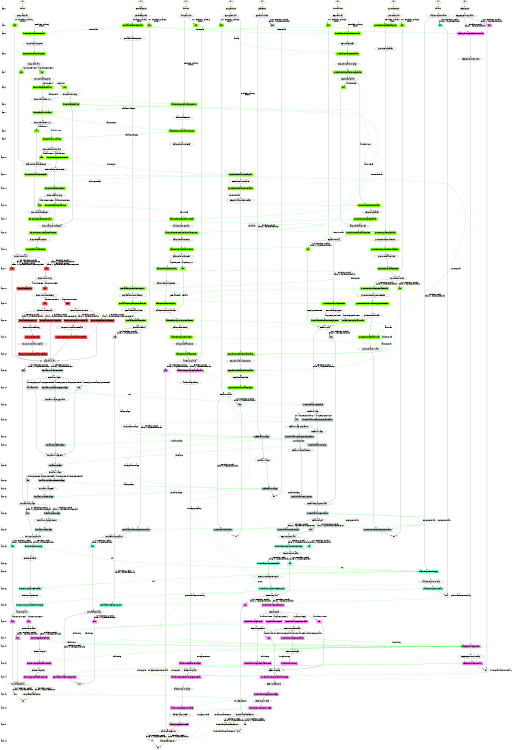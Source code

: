 digraph state_graph {
	rankdir=TB;
	size="8,5;"
	layer_0 [shape=plaintext, label="layer 0"];
	layer_1 [shape=plaintext, label="layer 1"];
	layer_0 -> layer_1 [style=invis];
	layer_2 [shape=plaintext, label="layer 2"];
	layer_1 -> layer_2 [style=invis];
	layer_3 [shape=plaintext, label="layer 3"];
	layer_2 -> layer_3 [style=invis];
	layer_4 [shape=plaintext, label="layer 4"];
	layer_3 -> layer_4 [style=invis];
	layer_5 [shape=plaintext, label="layer 5"];
	layer_4 -> layer_5 [style=invis];
	layer_6 [shape=plaintext, label="layer 6"];
	layer_5 -> layer_6 [style=invis];
	layer_7 [shape=plaintext, label="layer 7"];
	layer_6 -> layer_7 [style=invis];
	layer_8 [shape=plaintext, label="layer 8"];
	layer_7 -> layer_8 [style=invis];
	layer_9 [shape=plaintext, label="layer 9"];
	layer_8 -> layer_9 [style=invis];
	layer_10 [shape=plaintext, label="layer 10"];
	layer_9 -> layer_10 [style=invis];
	layer_11 [shape=plaintext, label="layer 11"];
	layer_10 -> layer_11 [style=invis];
	layer_12 [shape=plaintext, label="layer 12"];
	layer_11 -> layer_12 [style=invis];
	layer_13 [shape=plaintext, label="layer 13"];
	layer_12 -> layer_13 [style=invis];
	layer_14 [shape=plaintext, label="layer 14"];
	layer_13 -> layer_14 [style=invis];
	layer_15 [shape=plaintext, label="layer 15"];
	layer_14 -> layer_15 [style=invis];
	layer_16 [shape=plaintext, label="layer 16"];
	layer_15 -> layer_16 [style=invis];
	layer_17 [shape=plaintext, label="layer 17"];
	layer_16 -> layer_17 [style=invis];
	layer_18 [shape=plaintext, label="layer 18"];
	layer_17 -> layer_18 [style=invis];
	layer_19 [shape=plaintext, label="layer 19"];
	layer_18 -> layer_19 [style=invis];
	layer_20 [shape=plaintext, label="layer 20"];
	layer_19 -> layer_20 [style=invis];
	layer_21 [shape=plaintext, label="layer 21"];
	layer_20 -> layer_21 [style=invis];
	layer_22 [shape=plaintext, label="layer 22"];
	layer_21 -> layer_22 [style=invis];
	layer_23 [shape=plaintext, label="layer 23"];
	layer_22 -> layer_23 [style=invis];
	layer_24 [shape=plaintext, label="layer 24"];
	layer_23 -> layer_24 [style=invis];
	layer_25 [shape=plaintext, label="layer 25"];
	layer_24 -> layer_25 [style=invis];
	layer_26 [shape=plaintext, label="layer 26"];
	layer_25 -> layer_26 [style=invis];
	layer_27 [shape=plaintext, label="layer 27"];
	layer_26 -> layer_27 [style=invis];
	layer_28 [shape=plaintext, label="layer 28"];
	layer_27 -> layer_28 [style=invis];
	layer_29 [shape=plaintext, label="layer 29"];
	layer_28 -> layer_29 [style=invis];
	layer_30 [shape=plaintext, label="layer 30"];
	layer_29 -> layer_30 [style=invis];
	layer_31 [shape=plaintext, label="layer 31"];
	layer_30 -> layer_31 [style=invis];
	layer_32 [shape=plaintext, label="layer 32"];
	layer_31 -> layer_32 [style=invis];
	layer_33 [shape=plaintext, label="layer 33"];
	layer_32 -> layer_33 [style=invis];
	layer_34 [shape=plaintext, label="layer 34"];
	layer_33 -> layer_34 [style=invis];
	layer_35 [shape=plaintext, label="layer 35"];
	layer_34 -> layer_35 [style=invis];
	layer_36 [shape=plaintext, label="layer 36"];
	layer_35 -> layer_36 [style=invis];
	layer_37 [shape=plaintext, label="layer 37"];
	layer_36 -> layer_37 [style=invis];
	layer_38 [shape=plaintext, label="layer 38"];
	layer_37 -> layer_38 [style=invis];
	layer_39 [shape=plaintext, label="layer 39"];
	layer_38 -> layer_39 [style=invis];
	layer_40 [shape=plaintext, label="layer 40"];
	layer_39 -> layer_40 [style=invis];
	layer_41 [shape=plaintext, label="layer 41"];
	layer_40 -> layer_41 [style=invis];
	layer_42 [shape=plaintext, label="layer 42"];
	layer_41 -> layer_42 [style=invis];
	layer_43 [shape=plaintext, label="layer 43"];
	layer_42 -> layer_43 [style=invis];
	layer_44 [shape=plaintext, label="layer 44"];
	layer_43 -> layer_44 [style=invis];
	layer_45 [shape=plaintext, label="layer 45"];
	layer_44 -> layer_45 [style=invis];
	layer_46 [shape=plaintext, label="layer 46"];
	layer_45 -> layer_46 [style=invis];
	layer_47 [shape=plaintext, label="layer 47"];
	layer_46 -> layer_47 [style=invis];
	layer_48 [shape=plaintext, label="layer 48"];
	layer_47 -> layer_48 [style=invis];
	
	/* States */
	firm_FirmHousingPrice [label = "FirmHousingPrice"]
	firm_FirmHousingSell [label = "FirmHousingSell"]
	firm_FirmHousingMarket [label = "FirmHousingMarket"]
	firm_FirmCreditBalanceSheet [label = "FirmCreditBalanceSheet"]
	firm_FirmCreditIncomeStatement [label = "FirmCreditIncomeStatement"]
	firm_FirmCreditLoanPayment [label = "FirmCreditLoanPayment"]
	firm_FirmCreditBankruptcy [label = "FirmCreditBankruptcy"]
	firm_FirmCreditCheckInvestment [label = "FirmCreditCheckInvestment"]
	firm_FirmCreditIlliquidityStatus [label = "FirmCreditIlliquidityStatus"]
	firm_FirmCreditLoanBorrow2 [label = "FirmCreditLoanBorrow2"]
	firm_FirmCreditLoanBorrow1 [label = "FirmCreditLoanBorrow1"]
	firm_FirmCreditInsolvency [label = "FirmCreditInsolvency"]
	firm_FirmCreditLoanRequest [label = "FirmCreditLoanRequest"]
	firm_FirmCreditDividendPayments [label = "FirmCreditDividendPayments"]
	firm_FirmCreditStatus [label = "FirmCreditStatus"]
	firm_FirmCreditLiquidityNeed [label = "FirmCreditLiquidityNeed"]
	firm_FirmConstructionLabourDemand [label = "FirmConstructionLabourDemand"]
	firm_FirmProductionLabourDemand [label = "FirmProductionLabourDemand"]
	firm_FirmProductionPlanning [label = "FirmProductionPlanning"]
	firm_FirmProductionConstructor [label = "FirmProductionConstructor"]
	firm_FirmProductionRegular [label = "FirmProductionRegular"]
	firm_FirmProductionRoleCheck [label = "FirmProductionRoleCheck"]
	firm_FirmProductionSkip [label = "FirmProductionSkip"]
	firm_FirmProductionStart [label = "FirmProductionStart"]
	firm_FirmLabourWageAdjustment [label = "FirmLabourWageAdjustment"]
	firm_FirmLabourStage2End [label = "FirmLabourStage2End"]
	firm_FirmLabourStage2 [label = "FirmLabourStage2"]
	firm_FirmLabourStage1Application [label = "FirmLabourStage1Application"]
	firm_FirmLabourStage1End [label = "FirmLabourStage1End"]
	firm_FirmLabourStage1 [label = "FirmLabourStage1"]
	firm_FirmLabourPayWages [label = "FirmLabourPayWages"]
	firm_FirmLabourStart [label = "FirmLabourStart"]
	firm_FirmConsumptionPrice [label = "FirmConsumptionPrice"]
	firm_FirmRecieveSales [label = "FirmRecieveSales"]
	firm_FirmHousingStart [label = "FirmHousingStart"]
	firm_FirmConsumptionStart [label = "FirmConsumptionStart"]
	firm_end [label = "end"]
	firm_FirmUpdateDeposits [label = "FirmUpdateDeposits"]
	firm_FirmCreditStart [label = "FirmCreditStart"]
	firm_start [label = "start"]
	household_HHHousingWriteOff [label = "HHHousingWriteOff"]
	household_HHHousingPayments [label = "HHHousingPayments"]
	household_HHHousingBargain [label = "HHHousingBargain"]
	household_HHHousingRevenue [label = "HHHousingRevenue"]
	household_HHHousingCheckWealth [label = "HHHousingCheckWealth"]
	household_HHHousingPrice [label = "HHHousingPrice"]
	household_HHHousingRole [label = "HHHousingRole"]
	household_HHCreditEmployment [label = "HHCreditEmployment"]
	household_HHCreditCapitalTax [label = "HHCreditCapitalTax"]
	household_HHCreditBalanceSheet [label = "HHCreditBalanceSheet"]
	household_HHCreditIsCapitalist [label = "HHCreditIsCapitalist"]
	household_HHCreditUpdateMortgages [label = "HHCreditUpdateMortgages"]
	household_HHCreditCheckTax [label = "HHCreditCheckTax"]
	household_HHCreditMonthly [label = "HHCreditMonthly"]
	household_HHLabourPayroll [label = "HHLabourPayroll"]
	household_HHLabourStage1Placement [label = "HHLabourStage1Placement"]
	household_HHLabourStage1Applications [label = "HHLabourStage1Applications"]
	household_HHLabourStage2 [label = "HHLabourStage2"]
	household_HHLabourStage1 [label = "HHLabourStage1"]
	household_HHLabourEmploymentStatus [label = "HHLabourEmploymentStatus"]
	household_HHLabourStart [label = "HHLabourStart"]
	household_HHConsumptionRecieveGoods [label = "HHConsumptionRecieveGoods"]
	household_HHHousingStart [label = "HHHousingStart"]
	household_HHConsumptionWeekly [label = "HHConsumptionWeekly"]
	household_HHConsumptionStart [label = "HHConsumptionStart"]
	household_end [label = "end"]
	household_HouseholdUpdateDeposits [label = "HouseholdUpdateDeposits"]
	household_HHCreditStart [label = "HHCreditStart"]
	household_start [label = "start"]
	equityfund_EFCreditBalanceSheet [label = "EFCreditBalanceSheet"]
	equityfund_EFCreditShareCollectionFirms [label = "EFCreditShareCollectionFirms"]
	equityfund_EFCreditShareCollectionBanks [label = "EFCreditShareCollectionBanks"]
	equityfund_EFCreditDistributeShares [label = "EFCreditDistributeShares"]
	equityfund_end [label = "end"]
	equityfund_EFLabourMarket [label = "EFLabourMarket"]
	equityfund_EquityFundStart [label = "EquityFundStart"]
	equityfund_start [label = "start"]
	bank_BankHousingWriteOff [label = "BankHousingWriteOff"]
	bank_BankHousingMortgages [label = "BankHousingMortgages"]
	bank_BankHousingSales [label = "BankHousingSales"]
	bank_BankHousingCrediting [label = "BankHousingCrediting"]
	bank_BankCreditBalanceSheet [label = "BankCreditBalanceSheet"]
	bank_BankCreditDividends [label = "BankCreditDividends"]
	bank_BankCreditLiquidtyRecieve [label = "BankCreditLiquidtyRecieve"]
	bank_BankCreditIncomeStatement [label = "BankCreditIncomeStatement"]
	bank_BankCreditLiquidityNeed [label = "BankCreditLiquidityNeed"]
	bank_BankCreditLoanInterests [label = "BankCreditLoanInterests"]
	bank_BankCreditNewEntrants [label = "BankCreditNewEntrants"]
	bank_BankCreditLoanWriteOffs [label = "BankCreditLoanWriteOffs"]
	bank_BankCreditRequest2 [label = "BankCreditRequest2"]
	bank_BankHousingMarket [label = "BankHousingMarket"]
	bank_end [label = "end"]
	bank_BankUpdateDeposits [label = "BankUpdateDeposits"]
	bank_BankCreditStart [label = "BankCreditStart"]
	bank_start [label = "start"]
	government_GovernmentLabourTax [label = "GovernmentLabourTax"]
	government_GovernmentUnemploymentBenefits [label = "GovernmentUnemploymentBenefits"]
	government_GovernmentBalanceSheet [label = "GovernmentBalanceSheet"]
	government_GovernmentIncomeStatement [label = "GovernmentIncomeStatement"]
	government_GovernmentCapitalTax [label = "GovernmentCapitalTax"]
	government_GovernmentMonthly [label = "GovernmentMonthly"]
	government_end [label = "end"]
	government_GovernmentLabourStatus [label = "GovernmentLabourStatus"]
	government_GovernmentStart [label = "GovernmentStart"]
	government_start [label = "start"]
	centralbank_end [label = "end"]
	centralbank_CentralBankBalanceSheet [label = "CentralBankBalanceSheet"]
	centralbank_CentralBankIncomeStatement [label = "CentralBankIncomeStatement"]
	centralbank_CentralBankDebtRequests [label = "CentralBankDebtRequests"]
	centralbank_CentralBankLabour [label = "CentralBankLabour"]
	centralbank_CentralBankHousing [label = "CentralBankHousing"]
	centralbank_CentralBankConsumption [label = "CentralBankConsumption"]
	centralbank_CentralBankCredit [label = "CentralBankCredit"]
	centralbank_start [label = "start"]
	jpoffice_JPOLabourStage2 [label = "JPOLabourStage2"]
	jpoffice_end [label = "end"]
	jpoffice_JPOLabourMarket [label = "JPOLabourMarket"]
	jpoffice_start [label = "start"]
	mall_MallConsumptionSummary [label = "MallConsumptionSummary"]
	mall_end [label = "end"]
	mall_MallConsumptionMarket [label = "MallConsumptionMarket"]
	mall_start [label = "start"]
	reagency_REAgencyHousingSummary [label = "REAgencyHousingSummary"]
	reagency_REAgencyHousingProcess [label = "REAgencyHousingProcess"]
	reagency_end [label = "end"]
	reagency_REAgencyHousingMarket [label = "REAgencyHousingMarket"]
	reagency_start [label = "start"]
	firm_firm_init_start_FirmCreditStart [label = "firm_init", shape = box,style=filled,color=antiquewhite];
	firm_idle_FirmUpdateDeposits_end [label = "idle", shape = box,style=filled,color=antiquewhite];
	firm_firm_update_bank_account_FirmUpdateDeposits_end [label = "firm_update_bank_account", shape = box,style=filled,color=antiquewhite];
	firm_idle_FirmConsumptionStart_FirmHousingStart [label = "idle", shape = box,style=filled,color=aquamarine];
	firm_firm_consumption_supply_FirmConsumptionStart_FirmRecieveSales [label = "firm_consumption_supply", shape = box,style=filled,color=aquamarine];
	firm_firm_consumption_recieve_sales_FirmRecieveSales_FirmConsumptionPrice [label = "firm_consumption_recieve_sales", shape = box,style=filled,color=aquamarine];
	firm_firm_consumption_update_market_price_FirmConsumptionPrice_FirmHousingStart [label = "firm_consumption_update_market_price", shape = box,style=filled,color=aquamarine];
	firm_idle_FirmLabourStart_FirmLabourPayWages [label = "idle", shape = box,style=filled,color=azure3];
	firm_firm_labour_workforce_needed_FirmLabourStart_FirmLabourStage1 [label = "firm_labour_workforce_needed", shape = box,style=filled,color=azure3];
	firm_idle_FirmLabourStage1_FirmLabourStage1End [label = "idle", shape = box,style=filled,color=azure3];
	firm_firm_labour_fire_FirmLabourStage1_FirmLabourStage1End [label = "firm_labour_fire", shape = box,style=filled,color=azure3];
	firm_firm_labour_job_announcement_stage1_FirmLabourStage1_FirmLabourStage1Application [label = "firm_labour_job_announcement_stage1", shape = box,style=filled,color=azure3];
	firm_firm_labour_job_offer_stage1_FirmLabourStage1Application_FirmLabourStage1End [label = "firm_labour_job_offer_stage1", shape = box,style=filled,color=azure3];
	firm_firm_labour_update_FirmLabourStage1End_FirmLabourStage2 [label = "firm_labour_update", shape = box,style=filled,color=azure3];
	firm_firm_labour_job_announcement_stage2_FirmLabourStage2_FirmLabourStage2End [label = "firm_labour_job_announcement_stage2", shape = box,style=filled,color=azure3];
	firm_idle_FirmLabourStage2_FirmLabourPayWages [label = "idle", shape = box,style=filled,color=azure3];
	firm_firm_labour_job_offer_stage2_FirmLabourStage2End_FirmLabourPayWages [label = "firm_labour_job_offer_stage2", shape = box,style=filled,color=azure3];
	firm_idle_FirmLabourPayWages_FirmConsumptionStart [label = "idle", shape = box,style=filled,color=azure3];
	firm_firm_labour_pay_wages_FirmLabourPayWages_FirmLabourWageAdjustment [label = "firm_labour_pay_wages", shape = box,style=filled,color=azure3];
	firm_firm_labour_trace_wages_FirmLabourWageAdjustment_FirmConsumptionStart [label = "firm_labour_trace_wages", shape = box,style=filled,color=azure3];
	firm_idle_FirmProductionStart_FirmLabourStart [label = "idle", shape = box,style=filled,color=brown1];
	firm_idle_FirmProductionStart_FirmProductionSkip [label = "idle", shape = box,style=filled,color=brown1];
	firm_firm_production_skip_FirmProductionSkip_FirmLabourStart [label = "firm_production_skip", shape = box,style=filled,color=brown1];
	firm_idle_FirmProductionSkip_FirmProductionRoleCheck [label = "idle", shape = box,style=filled,color=brown1];
	firm_idle_FirmProductionRoleCheck_FirmProductionRegular [label = "idle", shape = box,style=filled,color=brown1];
	firm_idle_FirmProductionRoleCheck_FirmProductionConstructor [label = "idle", shape = box,style=filled,color=brown1];
	firm_firm_production_produce_goods_FirmProductionRegular_FirmLabourStart [label = "firm_production_produce_goods", shape = box,style=filled,color=brown1];
	firm_firm_production_set_price_FirmProductionRegular_FirmProductionPlanning [label = "firm_production_set_price", shape = box,style=filled,color=brown1];
	firm_firm_production_plan_FirmProductionPlanning_FirmProductionLabourDemand [label = "firm_production_plan", shape = box,style=filled,color=brown1];
	firm_firm_production_compute_labour_demand_FirmProductionLabourDemand_FirmLabourStart [label = "firm_production_compute_labour_demand", shape = box,style=filled,color=brown1];
	firm_firm_production_construct_houses_FirmProductionConstructor_FirmLabourStart [label = "firm_production_construct_houses", shape = box,style=filled,color=brown1];
	firm_firm_production_construction_plan_FirmProductionConstructor_FirmConstructionLabourDemand [label = "firm_production_construction_plan", shape = box,style=filled,color=brown1];
	firm_firm_production_construction_labour_demand_FirmConstructionLabourDemand_FirmLabourStart [label = "firm_production_construction_labour_demand", shape = box,style=filled,color=brown1];
	firm_idle_FirmCreditStart_FirmProductionStart [label = "idle", shape = box,style=filled,color=chartreuse1];
	firm_firm_credit_check_interest_rate_FirmCreditStart_FirmCreditLiquidityNeed [label = "firm_credit_check_interest_rate", shape = box,style=filled,color=chartreuse1];
	firm_firm_credit_check_liquidity_need_FirmCreditLiquidityNeed_FirmCreditStatus [label = "firm_credit_check_liquidity_need", shape = box,style=filled,color=chartreuse1];
	firm_idle_FirmCreditStatus_FirmCreditDividendPayments [label = "idle", shape = box,style=filled,color=chartreuse1];
	firm_idle_FirmCreditStatus_FirmCreditLoanRequest [label = "idle", shape = box,style=filled,color=chartreuse1];
	firm_idle_FirmCreditLoanRequest_FirmCreditInsolvency [label = "idle", shape = box,style=filled,color=chartreuse1];
	firm_firm_credit_demand_loans_1_FirmCreditLoanRequest_FirmCreditLoanBorrow1 [label = "firm_credit_demand_loans_1", shape = box,style=filled,color=chartreuse1];
	firm_firm_credit_borrow_loans_1_FirmCreditLoanBorrow1_FirmCreditLoanBorrow2 [label = "firm_credit_borrow_loans_1", shape = box,style=filled,color=chartreuse1];
	firm_idle_FirmCreditLoanBorrow2_FirmCreditDividendPayments [label = "idle", shape = box,style=filled,color=chartreuse1];
	firm_firm_credit_borrow_loans_2_FirmCreditLoanBorrow2_FirmCreditIlliquidityStatus [label = "firm_credit_borrow_loans_2", shape = box,style=filled,color=chartreuse1];
	firm_idle_FirmCreditIlliquidityStatus_FirmCreditDividendPayments [label = "idle", shape = box,style=filled,color=chartreuse1];
	firm_firm_credit_request_investment_FirmCreditIlliquidityStatus_FirmCreditCheckInvestment [label = "firm_credit_request_investment", shape = box,style=filled,color=chartreuse1];
	firm_firm_credit_check_investment_FirmCreditCheckInvestment_FirmCreditBankruptcy [label = "firm_credit_check_investment", shape = box,style=filled,color=chartreuse1];
	firm_idle_FirmCreditBankruptcy_FirmCreditLoanPayment [label = "idle", shape = box,style=filled,color=chartreuse1];
	firm_firm_credit_illiquidity_bankrupt_FirmCreditBankruptcy_FirmCreditIncomeStatement [label = "firm_credit_illiquidity_bankrupt", shape = box,style=filled,color=chartreuse1];
	firm_firm_credit_exit_market_FirmCreditInsolvency_FirmCreditIncomeStatement [label = "firm_credit_exit_market", shape = box,style=filled,color=chartreuse1];
	firm_firm_credit_distribute_net_profit_FirmCreditDividendPayments_FirmCreditLoanPayment [label = "firm_credit_distribute_net_profit", shape = box,style=filled,color=chartreuse1];
	firm_firm_credit_pay_interest_on_loans_FirmCreditLoanPayment_FirmCreditIncomeStatement [label = "firm_credit_pay_interest_on_loans", shape = box,style=filled,color=chartreuse1];
	firm_firm_credit_compute_income_statement_FirmCreditIncomeStatement_FirmCreditBalanceSheet [label = "firm_credit_compute_income_statement", shape = box,style=filled,color=chartreuse1];
	firm_firm_credit_do_balance_sheet_FirmCreditBalanceSheet_FirmProductionStart [label = "firm_credit_do_balance_sheet", shape = box,style=filled,color=chartreuse1];
	firm_idle_FirmHousingStart_FirmUpdateDeposits [label = "idle", shape = box,style=filled,color=orchid1];
	firm_idle_FirmHousingStart_FirmHousingMarket [label = "idle", shape = box,style=filled,color=orchid1];
	firm_idle_FirmHousingMarket_FirmUpdateDeposits [label = "idle", shape = box,style=filled,color=orchid1];
	firm_firm_housing_enter_market_FirmHousingMarket_FirmHousingSell [label = "firm_housing_enter_market", shape = box,style=filled,color=orchid1];
	firm_firm_housing_collect_sale_revenues_FirmHousingSell_FirmHousingPrice [label = "firm_housing_collect_sale_revenues", shape = box,style=filled,color=orchid1];
	firm_firm_housing_update_market_price_FirmHousingPrice_FirmUpdateDeposits [label = "firm_housing_update_market_price", shape = box,style=filled,color=orchid1];
	household_household_init_start_HHCreditStart [label = "household_init", shape = box,style=filled,color=antiquewhite];
	household_idle_HouseholdUpdateDeposits_end [label = "idle", shape = box,style=filled,color=antiquewhite];
	household_household_update_bank_account_HouseholdUpdateDeposits_end [label = "household_update_bank_account", shape = box,style=filled,color=antiquewhite];
	household_idle_HHConsumptionStart_HHConsumptionWeekly [label = "idle", shape = box,style=filled,color=aquamarine];
	household_household_consumption_monthly_budget_HHConsumptionStart_HHConsumptionWeekly [label = "household_consumption_monthly_budget", shape = box,style=filled,color=aquamarine];
	household_idle_HHConsumptionWeekly_HHHousingStart [label = "idle", shape = box,style=filled,color=aquamarine];
	household_household_consumption_demand_HHConsumptionWeekly_HHConsumptionRecieveGoods [label = "household_consumption_demand", shape = box,style=filled,color=aquamarine];
	household_household_consumption_recieve_goods_HHConsumptionRecieveGoods_HHHousingStart [label = "household_consumption_recieve_goods", shape = box,style=filled,color=aquamarine];
	household_idle_HHLabourStart_HHLabourEmploymentStatus [label = "idle", shape = box,style=filled,color=azure3];
	household_household_labour_check_fired_HHLabourStart_HHLabourStage1 [label = "household_labour_check_fired", shape = box,style=filled,color=azure3];
	household_household_labour_reemployment_application_HHLabourStage1_HHLabourStage2 [label = "household_labour_reemployment_application", shape = box,style=filled,color=azure3];
	household_idle_HHLabourStage1_HHLabourStage1Applications [label = "idle", shape = box,style=filled,color=azure3];
	household_household_labour_turnover_HHLabourStage2_HHLabourEmploymentStatus [label = "household_labour_turnover", shape = box,style=filled,color=azure3];
	household_household_labour_employment_application_HHLabourStage1Applications_HHLabourStage1Placement [label = "household_labour_employment_application", shape = box,style=filled,color=azure3];
	household_household_labour_employment_HHLabourStage1Placement_HHLabourEmploymentStatus [label = "household_labour_employment", shape = box,style=filled,color=azure3];
	household_household_labour_report_status_HHLabourEmploymentStatus_HHLabourPayroll [label = "household_labour_report_status", shape = box,style=filled,color=azure3];
	household_idle_HHLabourPayroll_HHConsumptionStart [label = "idle", shape = box,style=filled,color=azure3];
	household_household_labour_recieve_wage_HHLabourPayroll_HHConsumptionStart [label = "household_labour_recieve_wage", shape = box,style=filled,color=azure3];
	household_idle_HHCreditStart_HHCreditMonthly [label = "idle", shape = box,style=filled,color=chartreuse1];
	household_household_credit_check_interest_rate_HHCreditStart_HHCreditCheckTax [label = "household_credit_check_interest_rate", shape = box,style=filled,color=chartreuse1];
	household_household_credit_check_tax_rate_HHCreditCheckTax_HHCreditUpdateMortgages [label = "household_credit_check_tax_rate", shape = box,style=filled,color=chartreuse1];
	household_household_credit_update_mortgage_rates_HHCreditUpdateMortgages_HHCreditIsCapitalist [label = "household_credit_update_mortgage_rates", shape = box,style=filled,color=chartreuse1];
	household_idle_HHCreditIsCapitalist_HHCreditBalanceSheet [label = "idle", shape = box,style=filled,color=chartreuse1];
	household_household_credit_collect_shares_HHCreditIsCapitalist_HHCreditCapitalTax [label = "household_credit_collect_shares", shape = box,style=filled,color=chartreuse1];
	household_household_credit_pay_capital_tax_HHCreditCapitalTax_HHCreditBalanceSheet [label = "household_credit_pay_capital_tax", shape = box,style=filled,color=chartreuse1];
	household_household_credit_do_balance_sheet_HHCreditBalanceSheet_HHCreditMonthly [label = "household_credit_do_balance_sheet", shape = box,style=filled,color=chartreuse1];
	household_idle_HHCreditMonthly_HHLabourStart [label = "idle", shape = box,style=filled,color=chartreuse1];
	household_household_credit_collect_benefits_HHCreditMonthly_HHCreditEmployment [label = "household_credit_collect_benefits", shape = box,style=filled,color=chartreuse1];
	household_household_credit_collect_unemployment_HHCreditEmployment_HHLabourStart [label = "household_credit_collect_unemployment", shape = box,style=filled,color=chartreuse1];
	household_household_credit_pay_labour_tax_HHCreditEmployment_HHLabourStart [label = "household_credit_pay_labour_tax", shape = box,style=filled,color=chartreuse1];
	household_idle_HHHousingStart_HouseholdUpdateDeposits [label = "idle", shape = box,style=filled,color=orchid1];
	household_household_housing_market_role_HHHousingStart_HHHousingRole [label = "household_housing_market_role", shape = box,style=filled,color=orchid1];
	household_idle_HHHousingRole_HHHousingPrice [label = "idle", shape = box,style=filled,color=orchid1];
	household_household_housing_check_wealth_HHHousingRole_HHHousingCheckWealth [label = "household_housing_check_wealth", shape = box,style=filled,color=orchid1];
	household_household_housing_sell_HHHousingRole_HHHousingRevenue [label = "household_housing_sell", shape = box,style=filled,color=orchid1];
	household_household_housing_fire_sell_HHHousingRole_HHHousingRevenue [label = "household_housing_fire_sell", shape = box,style=filled,color=orchid1];
	household_household_housing_collect_sale_revenue_HHHousingRevenue_HHHousingPrice [label = "household_housing_collect_sale_revenue", shape = box,style=filled,color=orchid1];
	household_idle_HHHousingCheckWealth_HHHousingPrice [label = "idle", shape = box,style=filled,color=orchid1];
	household_household_housing_enter_market_HHHousingCheckWealth_HHHousingBargain [label = "household_housing_enter_market", shape = box,style=filled,color=orchid1];
	household_household_housing_buy_HHHousingBargain_HHHousingPrice [label = "household_housing_buy", shape = box,style=filled,color=orchid1];
	household_household_housing_update_market_price_HHHousingPrice_HHHousingPayments [label = "household_housing_update_market_price", shape = box,style=filled,color=orchid1];
	household_household_housing_pay_mortgages_HHHousingPayments_HHHousingWriteOff [label = "household_housing_pay_mortgages", shape = box,style=filled,color=orchid1];
	household_household_housing_debt_writeoff_HHHousingWriteOff_HouseholdUpdateDeposits [label = "household_housing_debt_writeoff", shape = box,style=filled,color=orchid1];
	equityfund_equityfund_init_start_EquityFundStart [label = "equityfund_init", shape = box,style=filled,color=antiquewhite];
	equityfund_idle_EFLabourMarket_end [label = "idle", shape = box,style=filled,color=azure3];
	equityfund_equityfund_audit_dividends_EFLabourMarket_end [label = "equityfund_audit_dividends", shape = box,style=filled,color=azure3];
	equityfund_idle_EquityFundStart_EFLabourMarket [label = "idle", shape = box,style=filled,color=chartreuse1];
	equityfund_equityfund_credit_invest_illiquids_EquityFundStart_EFCreditDistributeShares [label = "equityfund_credit_invest_illiquids", shape = box,style=filled,color=chartreuse1];
	equityfund_equityfund_credit_distribute_shares_EFCreditDistributeShares_EFCreditShareCollectionBanks [label = "equityfund_credit_distribute_shares", shape = box,style=filled,color=chartreuse1];
	equityfund_equityfund_credit_collect_bank_shares_EFCreditShareCollectionBanks_EFCreditShareCollectionFirms [label = "equityfund_credit_collect_bank_shares", shape = box,style=filled,color=chartreuse1];
	equityfund_equityfund_credit_collect_firm_shares_EFCreditShareCollectionFirms_EFCreditBalanceSheet [label = "equityfund_credit_collect_firm_shares", shape = box,style=filled,color=chartreuse1];
	equityfund_equityfund_credit_do_balance_sheet_EFCreditBalanceSheet_EFLabourMarket [label = "equityfund_credit_do_balance_sheet", shape = box,style=filled,color=chartreuse1];
	bank_bank_init_start_BankCreditStart [label = "bank_init", shape = box,style=filled,color=antiquewhite];
	bank_idle_BankUpdateDeposits_end [label = "idle", shape = box,style=filled,color=antiquewhite];
	bank_bank_update_deposits_BankUpdateDeposits_end [label = "bank_update_deposits", shape = box,style=filled,color=antiquewhite];
	bank_idle_BankCreditStart_BankHousingMarket [label = "idle", shape = box,style=filled,color=chartreuse1];
	bank_bank_credit_process_loan_requests_1_BankCreditStart_BankCreditRequest2 [label = "bank_credit_process_loan_requests_1", shape = box,style=filled,color=chartreuse1];
	bank_bank_credit_process_loan_requests_2_BankCreditRequest2_BankCreditLoanWriteOffs [label = "bank_credit_process_loan_requests_2", shape = box,style=filled,color=chartreuse1];
	bank_bank_credit_recieve_loan_writeoffs_BankCreditLoanWriteOffs_BankCreditNewEntrants [label = "bank_credit_recieve_loan_writeoffs", shape = box,style=filled,color=chartreuse1];
	bank_bank_credit_recieve_new_entrant_loan_requests_BankCreditNewEntrants_BankCreditLoanInterests [label = "bank_credit_recieve_new_entrant_loan_requests", shape = box,style=filled,color=chartreuse1];
	bank_bank_credit_collect_loan_interests_BankCreditLoanInterests_BankCreditLiquidityNeed [label = "bank_credit_collect_loan_interests", shape = box,style=filled,color=chartreuse1];
	bank_idle_BankCreditLiquidityNeed_BankCreditIncomeStatement [label = "idle", shape = box,style=filled,color=chartreuse1];
	bank_bank_credit_request_liquidity_BankCreditLiquidityNeed_BankCreditLiquidtyRecieve [label = "bank_credit_request_liquidity", shape = box,style=filled,color=chartreuse1];
	bank_bank_credit_recieve_liquidity_BankCreditLiquidtyRecieve_BankCreditIncomeStatement [label = "bank_credit_recieve_liquidity", shape = box,style=filled,color=chartreuse1];
	bank_bank_credit_compute_income_statement_BankCreditIncomeStatement_BankCreditDividends [label = "bank_credit_compute_income_statement", shape = box,style=filled,color=chartreuse1];
	bank_bank_credit_compute_dividends_BankCreditDividends_BankCreditBalanceSheet [label = "bank_credit_compute_dividends", shape = box,style=filled,color=chartreuse1];
	bank_bank_credit_do_balance_sheet_BankCreditBalanceSheet_BankHousingMarket [label = "bank_credit_do_balance_sheet", shape = box,style=filled,color=chartreuse1];
	bank_idle_BankHousingMarket_BankUpdateDeposits [label = "idle", shape = box,style=filled,color=orchid1];
	bank_bank_housing_compute_capital_status_BankHousingMarket_BankHousingCrediting [label = "bank_housing_compute_capital_status", shape = box,style=filled,color=orchid1];
	bank_bank_housing_deliver_mortages_BankHousingCrediting_BankHousingSales [label = "bank_housing_deliver_mortages", shape = box,style=filled,color=orchid1];
	bank_bank_housing_recieve_mortgage_principals_BankHousingSales_BankHousingMortgages [label = "bank_housing_recieve_mortgage_principals", shape = box,style=filled,color=orchid1];
	bank_bank_housing_recieve_mortgages_BankHousingMortgages_BankHousingWriteOff [label = "bank_housing_recieve_mortgages", shape = box,style=filled,color=orchid1];
	bank_bank_housing_debt_writeoff_BankHousingWriteOff_BankUpdateDeposits [label = "bank_housing_debt_writeoff", shape = box,style=filled,color=orchid1];
	government_government_init_start_GovernmentStart [label = "government_init", shape = box,style=filled,color=antiquewhite];
	government_government_trace_unemployment_status_GovernmentLabourStatus_end [label = "government_trace_unemployment_status", shape = box,style=filled,color=azure3];
	government_idle_GovernmentStart_GovernmentMonthly [label = "idle", shape = box,style=filled,color=chartreuse1];
	government_government_update_fiscal_policy_GovernmentStart_GovernmentCapitalTax [label = "government_update_fiscal_policy", shape = box,style=filled,color=chartreuse1];
	government_government_collect_capital_tax_GovernmentCapitalTax_GovernmentIncomeStatement [label = "government_collect_capital_tax", shape = box,style=filled,color=chartreuse1];
	government_government_compute_income_statement_GovernmentIncomeStatement_GovernmentBalanceSheet [label = "government_compute_income_statement", shape = box,style=filled,color=chartreuse1];
	government_government_do_balance_sheet_GovernmentBalanceSheet_GovernmentMonthly [label = "government_do_balance_sheet", shape = box,style=filled,color=chartreuse1];
	government_idle_GovernmentMonthly_end [label = "idle", shape = box,style=filled,color=chartreuse1];
	government_government_distribute_general_benefits_GovernmentMonthly_GovernmentUnemploymentBenefits [label = "government_distribute_general_benefits", shape = box,style=filled,color=chartreuse1];
	government_government_distribute_unemployment_benefits_GovernmentUnemploymentBenefits_GovernmentLabourTax [label = "government_distribute_unemployment_benefits", shape = box,style=filled,color=chartreuse1];
	government_government_collect_labour_tax_GovernmentLabourTax_GovernmentLabourStatus [label = "government_collect_labour_tax", shape = box,style=filled,color=chartreuse1];
	centralbank_centralbank_init_start_CentralBankCredit [label = "centralbank_init", shape = box,style=filled,color=antiquewhite];
	centralbank_idle_CentralBankConsumption_CentralBankHousing [label = "idle", shape = box,style=filled,color=aquamarine];
	centralbank_centralbank_trace_goods_prices_CentralBankConsumption_CentralBankHousing [label = "centralbank_trace_goods_prices", shape = box,style=filled,color=aquamarine];
	centralbank_idle_CentralBankLabour_CentralBankConsumption [label = "idle", shape = box,style=filled,color=azure3];
	centralbank_centralbank_trace_unemployment_status_CentralBankLabour_CentralBankConsumption [label = "centralbank_trace_unemployment_status", shape = box,style=filled,color=azure3];
	centralbank_idle_CentralBankCredit_CentralBankLabour [label = "idle", shape = box,style=filled,color=chartreuse1];
	centralbank_centralbank_set_interest_rate_CentralBankCredit_CentralBankDebtRequests [label = "centralbank_set_interest_rate", shape = box,style=filled,color=chartreuse1];
	centralbank_centralbank_process_debt_requests_CentralBankDebtRequests_CentralBankIncomeStatement [label = "centralbank_process_debt_requests", shape = box,style=filled,color=chartreuse1];
	centralbank_centralbank_compute_income_statement_CentralBankIncomeStatement_CentralBankBalanceSheet [label = "centralbank_compute_income_statement", shape = box,style=filled,color=chartreuse1];
	centralbank_centralbank_do_balance_sheet_CentralBankBalanceSheet_CentralBankLabour [label = "centralbank_do_balance_sheet", shape = box,style=filled,color=chartreuse1];
	centralbank_idle_CentralBankHousing_end [label = "idle", shape = box,style=filled,color=orchid1];
	centralbank_centralbank_trace_housing_prices_CentralBankHousing_end [label = "centralbank_trace_housing_prices", shape = box,style=filled,color=orchid1];
	jpoffice_jpoffice_init_start_JPOLabourMarket [label = "jpoffice_init", shape = box,style=filled,color=antiquewhite];
	jpoffice_idle_JPOLabourMarket_end [label = "idle", shape = box,style=filled,color=azure3];
	jpoffice_jpoffice_labour_stage1_JPOLabourMarket_JPOLabourStage2 [label = "jpoffice_labour_stage1", shape = box,style=filled,color=azure3];
	jpoffice_jpoffice_labour_stage2_JPOLabourStage2_end [label = "jpoffice_labour_stage2", shape = box,style=filled,color=azure3];
	mall_mall_init_start_MallConsumptionMarket [label = "mall_init", shape = box,style=filled,color=antiquewhite];
	mall_idle_MallConsumptionMarket_end [label = "idle", shape = box,style=filled,color=aquamarine];
	mall_mall_consumption_shopping_MallConsumptionMarket_MallConsumptionSummary [label = "mall_consumption_shopping", shape = box,style=filled,color=aquamarine];
	mall_mall_consumption_summary_MallConsumptionSummary_end [label = "mall_consumption_summary", shape = box,style=filled,color=aquamarine];
	reagency_reagency_init_start_REAgencyHousingMarket [label = "reagency_init", shape = box,style=filled,color=antiquewhite];
	reagency_idle_REAgencyHousingMarket_end [label = "idle", shape = box,style=filled,color=orchid1];
	reagency_reagency_housing_check_interest_rate_REAgencyHousingMarket_REAgencyHousingProcess [label = "reagency_housing_check_interest_rate", shape = box,style=filled,color=orchid1];
	reagency_reagency_housing_process_REAgencyHousingProcess_REAgencyHousingSummary [label = "reagency_housing_process", shape = box,style=filled,color=orchid1];
	reagency_reagency_housing_summary_REAgencyHousingSummary_end [label = "reagency_housing_summary", shape = box,style=filled,color=orchid1];
	
	/* Transitions */
	firm_start -> firm_firm_init_start_FirmCreditStart;
	firm_firm_init_start_FirmCreditStart -> firm_FirmCreditStart;
	firm_FirmUpdateDeposits -> firm_idle_FirmUpdateDeposits_end [ label = "not ( Periodicity: weekly\nPhase: a->day_of_week_to_act )"];
	firm_idle_FirmUpdateDeposits_end -> firm_end;
	firm_FirmUpdateDeposits -> firm_firm_update_bank_account_FirmUpdateDeposits_end [ label = "Periodicity: weekly\nPhase: a->day_of_week_to_act"];
	firm_firm_update_bank_account_FirmUpdateDeposits_end -> firm_end;
	firm_FirmConsumptionStart -> firm_idle_FirmConsumptionStart_FirmHousingStart [ label = "not ( Periodicity: weekly\nPhase: a->day_of_week_to_act )"];
	firm_idle_FirmConsumptionStart_FirmHousingStart -> firm_FirmHousingStart;
	firm_FirmConsumptionStart -> firm_firm_consumption_supply_FirmConsumptionStart_FirmRecieveSales [ label = "Periodicity: weekly\nPhase: a->day_of_week_to_act"];
	firm_firm_consumption_supply_FirmConsumptionStart_FirmRecieveSales -> firm_FirmRecieveSales;
	firm_FirmRecieveSales -> firm_firm_consumption_recieve_sales_FirmRecieveSales_FirmConsumptionPrice;
	firm_firm_consumption_recieve_sales_FirmRecieveSales_FirmConsumptionPrice -> firm_FirmConsumptionPrice;
	firm_FirmConsumptionPrice -> firm_firm_consumption_update_market_price_FirmConsumptionPrice_FirmHousingStart;
	firm_firm_consumption_update_market_price_FirmConsumptionPrice_FirmHousingStart -> firm_FirmHousingStart;
	firm_FirmLabourStart -> firm_idle_FirmLabourStart_FirmLabourPayWages [ label = "not ( Periodicity: monthly\nPhase: a->day_of_month_to_act )"];
	firm_idle_FirmLabourStart_FirmLabourPayWages -> firm_FirmLabourPayWages;
	firm_FirmLabourStart -> firm_firm_labour_workforce_needed_FirmLabourStart_FirmLabourStage1 [ label = "Periodicity: monthly\nPhase: a->day_of_month_to_act"];
	firm_firm_labour_workforce_needed_FirmLabourStart_FirmLabourStage1 -> firm_FirmLabourStage1;
	firm_FirmLabourStage1 -> firm_idle_FirmLabourStage1_FirmLabourStage1End [ label = "a.no_employees EQ a.employees_needed"];
	firm_idle_FirmLabourStage1_FirmLabourStage1End -> firm_FirmLabourStage1End;
	firm_FirmLabourStage1 -> firm_firm_labour_fire_FirmLabourStage1_FirmLabourStage1End [ label = "a.no_employees GT a.employees_needed"];
	firm_firm_labour_fire_FirmLabourStage1_FirmLabourStage1End -> firm_FirmLabourStage1End;
	firm_FirmLabourStage1 -> firm_firm_labour_job_announcement_stage1_FirmLabourStage1_FirmLabourStage1Application [ label = "a.no_employees LT a.employees_needed"];
	firm_firm_labour_job_announcement_stage1_FirmLabourStage1_FirmLabourStage1Application -> firm_FirmLabourStage1Application;
	firm_FirmLabourStage1Application -> firm_firm_labour_job_offer_stage1_FirmLabourStage1Application_FirmLabourStage1End;
	firm_firm_labour_job_offer_stage1_FirmLabourStage1Application_FirmLabourStage1End -> firm_FirmLabourStage1End;
	firm_FirmLabourStage1End -> firm_firm_labour_update_FirmLabourStage1End_FirmLabourStage2;
	firm_firm_labour_update_FirmLabourStage1End_FirmLabourStage2 -> firm_FirmLabourStage2;
	firm_FirmLabourStage2 -> firm_firm_labour_job_announcement_stage2_FirmLabourStage2_FirmLabourStage2End [ label = "a.no_employees LT a.employees_needed"];
	firm_firm_labour_job_announcement_stage2_FirmLabourStage2_FirmLabourStage2End -> firm_FirmLabourStage2End;
	firm_FirmLabourStage2 -> firm_idle_FirmLabourStage2_FirmLabourPayWages [ label = "a.no_employees GEQ a.employees_needed"];
	firm_idle_FirmLabourStage2_FirmLabourPayWages -> firm_FirmLabourPayWages;
	firm_FirmLabourStage2End -> firm_firm_labour_job_offer_stage2_FirmLabourStage2End_FirmLabourPayWages;
	firm_firm_labour_job_offer_stage2_FirmLabourStage2End_FirmLabourPayWages -> firm_FirmLabourPayWages;
	firm_FirmLabourPayWages -> firm_idle_FirmLabourPayWages_FirmConsumptionStart [ label = "not ( Periodicity: monthly\nPhase: a->day_of_month_wages_paid )"];
	firm_idle_FirmLabourPayWages_FirmConsumptionStart -> firm_FirmConsumptionStart;
	firm_FirmLabourPayWages -> firm_firm_labour_pay_wages_FirmLabourPayWages_FirmLabourWageAdjustment [ label = "Periodicity: monthly\nPhase: a->day_of_month_wages_paid"];
	firm_firm_labour_pay_wages_FirmLabourPayWages_FirmLabourWageAdjustment -> firm_FirmLabourWageAdjustment;
	firm_FirmLabourWageAdjustment -> firm_firm_labour_trace_wages_FirmLabourWageAdjustment_FirmConsumptionStart;
	firm_firm_labour_trace_wages_FirmLabourWageAdjustment_FirmConsumptionStart -> firm_FirmConsumptionStart;
	firm_FirmProductionStart -> firm_idle_FirmProductionStart_FirmLabourStart [ label = "not ( Periodicity: monthly\nPhase: a->day_of_month_to_act OR\nPeriodicity: monthly\nPhase: a->day_of_month_production_completed )"];
	firm_idle_FirmProductionStart_FirmLabourStart -> firm_FirmLabourStart;
	firm_FirmProductionStart -> firm_idle_FirmProductionStart_FirmProductionSkip [ label = "Periodicity: monthly\nPhase: a->day_of_month_to_act OR\nPeriodicity: monthly\nPhase: a->day_of_month_production_completed"];
	firm_idle_FirmProductionStart_FirmProductionSkip -> firm_FirmProductionSkip;
	firm_FirmProductionSkip -> firm_firm_production_skip_FirmProductionSkip_FirmLabourStart [ label = "a.isinsolvent EQ 1"];
	firm_firm_production_skip_FirmProductionSkip_FirmLabourStart -> firm_FirmLabourStart;
	firm_FirmProductionSkip -> firm_idle_FirmProductionSkip_FirmProductionRoleCheck [ label = "a.isinsolvent NEQ 1"];
	firm_idle_FirmProductionSkip_FirmProductionRoleCheck -> firm_FirmProductionRoleCheck;
	firm_FirmProductionRoleCheck -> firm_idle_FirmProductionRoleCheck_FirmProductionRegular [ label = "a.isconstructor EQ 0"];
	firm_idle_FirmProductionRoleCheck_FirmProductionRegular -> firm_FirmProductionRegular;
	firm_FirmProductionRoleCheck -> firm_idle_FirmProductionRoleCheck_FirmProductionConstructor [ label = "a.isconstructor NEQ 0"];
	firm_idle_FirmProductionRoleCheck_FirmProductionConstructor -> firm_FirmProductionConstructor;
	firm_FirmProductionRegular -> firm_firm_production_produce_goods_FirmProductionRegular_FirmLabourStart [ label = "Periodicity: monthly\nPhase: a->day_of_month_production_completed"];
	firm_firm_production_produce_goods_FirmProductionRegular_FirmLabourStart -> firm_FirmLabourStart;
	firm_FirmProductionRegular -> firm_firm_production_set_price_FirmProductionRegular_FirmProductionPlanning [ label = "Periodicity: monthly\nPhase: a->day_of_month_to_act"];
	firm_firm_production_set_price_FirmProductionRegular_FirmProductionPlanning -> firm_FirmProductionPlanning;
	firm_FirmProductionPlanning -> firm_firm_production_plan_FirmProductionPlanning_FirmProductionLabourDemand;
	firm_firm_production_plan_FirmProductionPlanning_FirmProductionLabourDemand -> firm_FirmProductionLabourDemand;
	firm_FirmProductionLabourDemand -> firm_firm_production_compute_labour_demand_FirmProductionLabourDemand_FirmLabourStart;
	firm_firm_production_compute_labour_demand_FirmProductionLabourDemand_FirmLabourStart -> firm_FirmLabourStart;
	firm_FirmProductionConstructor -> firm_firm_production_construct_houses_FirmProductionConstructor_FirmLabourStart [ label = "Periodicity: monthly\nPhase: a->day_of_month_production_completed"];
	firm_firm_production_construct_houses_FirmProductionConstructor_FirmLabourStart -> firm_FirmLabourStart;
	firm_FirmProductionConstructor -> firm_firm_production_construction_plan_FirmProductionConstructor_FirmConstructionLabourDemand [ label = "Periodicity: monthly\nPhase: a->day_of_month_to_act"];
	firm_firm_production_construction_plan_FirmProductionConstructor_FirmConstructionLabourDemand -> firm_FirmConstructionLabourDemand;
	firm_FirmConstructionLabourDemand -> firm_firm_production_construction_labour_demand_FirmConstructionLabourDemand_FirmLabourStart;
	firm_firm_production_construction_labour_demand_FirmConstructionLabourDemand_FirmLabourStart -> firm_FirmLabourStart;
	firm_FirmCreditStart -> firm_idle_FirmCreditStart_FirmProductionStart [ label = "not ( Periodicity: quarterly\nPhase: 1 )"];
	firm_idle_FirmCreditStart_FirmProductionStart -> firm_FirmProductionStart;
	firm_FirmCreditStart -> firm_firm_credit_check_interest_rate_FirmCreditStart_FirmCreditLiquidityNeed [ label = "Periodicity: quarterly\nPhase: 1"];
	firm_firm_credit_check_interest_rate_FirmCreditStart_FirmCreditLiquidityNeed -> firm_FirmCreditLiquidityNeed;
	firm_FirmCreditLiquidityNeed -> firm_firm_credit_check_liquidity_need_FirmCreditLiquidityNeed_FirmCreditStatus;
	firm_firm_credit_check_liquidity_need_FirmCreditLiquidityNeed_FirmCreditStatus -> firm_FirmCreditStatus;
	firm_FirmCreditStatus -> firm_idle_FirmCreditStatus_FirmCreditDividendPayments [ label = "a.liquidity_need EQ 0"];
	firm_idle_FirmCreditStatus_FirmCreditDividendPayments -> firm_FirmCreditDividendPayments;
	firm_FirmCreditStatus -> firm_idle_FirmCreditStatus_FirmCreditLoanRequest [ label = "a.liquidity_need NEQ 0"];
	firm_idle_FirmCreditStatus_FirmCreditLoanRequest -> firm_FirmCreditLoanRequest;
	firm_FirmCreditLoanRequest -> firm_idle_FirmCreditLoanRequest_FirmCreditInsolvency [ label = "a.equity LT 0"];
	firm_idle_FirmCreditLoanRequest_FirmCreditInsolvency -> firm_FirmCreditInsolvency;
	firm_FirmCreditLoanRequest -> firm_firm_credit_demand_loans_1_FirmCreditLoanRequest_FirmCreditLoanBorrow1 [ label = "a.equity GEQ 0"];
	firm_firm_credit_demand_loans_1_FirmCreditLoanRequest_FirmCreditLoanBorrow1 -> firm_FirmCreditLoanBorrow1;
	firm_FirmCreditLoanBorrow1 -> firm_firm_credit_borrow_loans_1_FirmCreditLoanBorrow1_FirmCreditLoanBorrow2;
	firm_firm_credit_borrow_loans_1_FirmCreditLoanBorrow1_FirmCreditLoanBorrow2 -> firm_FirmCreditLoanBorrow2;
	firm_FirmCreditLoanBorrow2 -> firm_idle_FirmCreditLoanBorrow2_FirmCreditDividendPayments [ label = "a.hasloan EQ 1"];
	firm_idle_FirmCreditLoanBorrow2_FirmCreditDividendPayments -> firm_FirmCreditDividendPayments;
	firm_FirmCreditLoanBorrow2 -> firm_firm_credit_borrow_loans_2_FirmCreditLoanBorrow2_FirmCreditIlliquidityStatus [ label = "a.hasloan NEQ 1"];
	firm_firm_credit_borrow_loans_2_FirmCreditLoanBorrow2_FirmCreditIlliquidityStatus -> firm_FirmCreditIlliquidityStatus;
	firm_FirmCreditIlliquidityStatus -> firm_idle_FirmCreditIlliquidityStatus_FirmCreditDividendPayments [ label = "a.hasloan NEQ 0"];
	firm_idle_FirmCreditIlliquidityStatus_FirmCreditDividendPayments -> firm_FirmCreditDividendPayments;
	firm_FirmCreditIlliquidityStatus -> firm_firm_credit_request_investment_FirmCreditIlliquidityStatus_FirmCreditCheckInvestment [ label = "a.hasloan EQ 0"];
	firm_firm_credit_request_investment_FirmCreditIlliquidityStatus_FirmCreditCheckInvestment -> firm_FirmCreditCheckInvestment;
	firm_FirmCreditCheckInvestment -> firm_firm_credit_check_investment_FirmCreditCheckInvestment_FirmCreditBankruptcy;
	firm_firm_credit_check_investment_FirmCreditCheckInvestment_FirmCreditBankruptcy -> firm_FirmCreditBankruptcy;
	firm_FirmCreditBankruptcy -> firm_idle_FirmCreditBankruptcy_FirmCreditLoanPayment [ label = "a.hasinvestment NEQ 0"];
	firm_idle_FirmCreditBankruptcy_FirmCreditLoanPayment -> firm_FirmCreditLoanPayment;
	firm_FirmCreditBankruptcy -> firm_firm_credit_illiquidity_bankrupt_FirmCreditBankruptcy_FirmCreditIncomeStatement [ label = "a.hasinvestment EQ 0"];
	firm_firm_credit_illiquidity_bankrupt_FirmCreditBankruptcy_FirmCreditIncomeStatement -> firm_FirmCreditIncomeStatement;
	firm_FirmCreditInsolvency -> firm_firm_credit_exit_market_FirmCreditInsolvency_FirmCreditIncomeStatement;
	firm_firm_credit_exit_market_FirmCreditInsolvency_FirmCreditIncomeStatement -> firm_FirmCreditIncomeStatement;
	firm_FirmCreditDividendPayments -> firm_firm_credit_distribute_net_profit_FirmCreditDividendPayments_FirmCreditLoanPayment;
	firm_firm_credit_distribute_net_profit_FirmCreditDividendPayments_FirmCreditLoanPayment -> firm_FirmCreditLoanPayment;
	firm_FirmCreditLoanPayment -> firm_firm_credit_pay_interest_on_loans_FirmCreditLoanPayment_FirmCreditIncomeStatement;
	firm_firm_credit_pay_interest_on_loans_FirmCreditLoanPayment_FirmCreditIncomeStatement -> firm_FirmCreditIncomeStatement;
	firm_FirmCreditIncomeStatement -> firm_firm_credit_compute_income_statement_FirmCreditIncomeStatement_FirmCreditBalanceSheet;
	firm_firm_credit_compute_income_statement_FirmCreditIncomeStatement_FirmCreditBalanceSheet -> firm_FirmCreditBalanceSheet;
	firm_FirmCreditBalanceSheet -> firm_firm_credit_do_balance_sheet_FirmCreditBalanceSheet_FirmProductionStart;
	firm_firm_credit_do_balance_sheet_FirmCreditBalanceSheet_FirmProductionStart -> firm_FirmProductionStart;
	firm_FirmHousingStart -> firm_idle_FirmHousingStart_FirmUpdateDeposits [ label = "a.isconstructor EQ 0"];
	firm_idle_FirmHousingStart_FirmUpdateDeposits -> firm_FirmUpdateDeposits;
	firm_FirmHousingStart -> firm_idle_FirmHousingStart_FirmHousingMarket [ label = "a.isconstructor NEQ 0"];
	firm_idle_FirmHousingStart_FirmHousingMarket -> firm_FirmHousingMarket;
	firm_FirmHousingMarket -> firm_idle_FirmHousingMarket_FirmUpdateDeposits [ label = "not ( Periodicity: monthly\nPhase: a->day_of_month_to_act )"];
	firm_idle_FirmHousingMarket_FirmUpdateDeposits -> firm_FirmUpdateDeposits;
	firm_FirmHousingMarket -> firm_firm_housing_enter_market_FirmHousingMarket_FirmHousingSell [ label = "Periodicity: monthly\nPhase: a->day_of_month_to_act"];
	firm_firm_housing_enter_market_FirmHousingMarket_FirmHousingSell -> firm_FirmHousingSell;
	firm_FirmHousingSell -> firm_firm_housing_collect_sale_revenues_FirmHousingSell_FirmHousingPrice;
	firm_firm_housing_collect_sale_revenues_FirmHousingSell_FirmHousingPrice -> firm_FirmHousingPrice;
	firm_FirmHousingPrice -> firm_firm_housing_update_market_price_FirmHousingPrice_FirmUpdateDeposits;
	firm_firm_housing_update_market_price_FirmHousingPrice_FirmUpdateDeposits -> firm_FirmUpdateDeposits;
	household_start -> household_household_init_start_HHCreditStart;
	household_household_init_start_HHCreditStart -> household_HHCreditStart;
	household_HouseholdUpdateDeposits -> household_idle_HouseholdUpdateDeposits_end [ label = "not ( Periodicity: weekly\nPhase: a->day_of_week_to_act )"];
	household_idle_HouseholdUpdateDeposits_end -> household_end;
	household_HouseholdUpdateDeposits -> household_household_update_bank_account_HouseholdUpdateDeposits_end [ label = "Periodicity: weekly\nPhase: a->day_of_week_to_act"];
	household_household_update_bank_account_HouseholdUpdateDeposits_end -> household_end;
	household_HHConsumptionStart -> household_idle_HHConsumptionStart_HHConsumptionWeekly [ label = "not ( Periodicity: monthly\nPhase: a->day_of_month_to_act )"];
	household_idle_HHConsumptionStart_HHConsumptionWeekly -> household_HHConsumptionWeekly;
	household_HHConsumptionStart -> household_household_consumption_monthly_budget_HHConsumptionStart_HHConsumptionWeekly [ label = "Periodicity: monthly\nPhase: a->day_of_month_to_act"];
	household_household_consumption_monthly_budget_HHConsumptionStart_HHConsumptionWeekly -> household_HHConsumptionWeekly;
	household_HHConsumptionWeekly -> household_idle_HHConsumptionWeekly_HHHousingStart [ label = "not ( Periodicity: weekly\nPhase: a->day_of_week_to_act )"];
	household_idle_HHConsumptionWeekly_HHHousingStart -> household_HHHousingStart;
	household_HHConsumptionWeekly -> household_household_consumption_demand_HHConsumptionWeekly_HHConsumptionRecieveGoods [ label = "Periodicity: weekly\nPhase: a->day_of_week_to_act"];
	household_household_consumption_demand_HHConsumptionWeekly_HHConsumptionRecieveGoods -> household_HHConsumptionRecieveGoods;
	household_HHConsumptionRecieveGoods -> household_household_consumption_recieve_goods_HHConsumptionRecieveGoods_HHHousingStart;
	household_household_consumption_recieve_goods_HHConsumptionRecieveGoods_HHHousingStart -> household_HHHousingStart;
	household_HHLabourStart -> household_idle_HHLabourStart_HHLabourEmploymentStatus [ label = "not ( Periodicity: monthly\nPhase: a->day_of_month_to_act )"];
	household_idle_HHLabourStart_HHLabourEmploymentStatus -> household_HHLabourEmploymentStatus;
	household_HHLabourStart -> household_household_labour_check_fired_HHLabourStart_HHLabourStage1 [ label = "Periodicity: monthly\nPhase: a->day_of_month_to_act"];
	household_household_labour_check_fired_HHLabourStart_HHLabourStage1 -> household_HHLabourStage1;
	household_HHLabourStage1 -> household_household_labour_reemployment_application_HHLabourStage1_HHLabourStage2 [ label = "a.my_employer_id GT 0"];
	household_household_labour_reemployment_application_HHLabourStage1_HHLabourStage2 -> household_HHLabourStage2;
	household_HHLabourStage1 -> household_idle_HHLabourStage1_HHLabourStage1Applications [ label = "not ( a.my_employer_id GT 0 )"];
	household_idle_HHLabourStage1_HHLabourStage1Applications -> household_HHLabourStage1Applications;
	household_HHLabourStage2 -> household_household_labour_turnover_HHLabourStage2_HHLabourEmploymentStatus;
	household_household_labour_turnover_HHLabourStage2_HHLabourEmploymentStatus -> household_HHLabourEmploymentStatus;
	household_HHLabourStage1Applications -> household_household_labour_employment_application_HHLabourStage1Applications_HHLabourStage1Placement;
	household_household_labour_employment_application_HHLabourStage1Applications_HHLabourStage1Placement -> household_HHLabourStage1Placement;
	household_HHLabourStage1Placement -> household_household_labour_employment_HHLabourStage1Placement_HHLabourEmploymentStatus;
	household_household_labour_employment_HHLabourStage1Placement_HHLabourEmploymentStatus -> household_HHLabourEmploymentStatus;
	household_HHLabourEmploymentStatus -> household_household_labour_report_status_HHLabourEmploymentStatus_HHLabourPayroll;
	household_household_labour_report_status_HHLabourEmploymentStatus_HHLabourPayroll -> household_HHLabourPayroll;
	household_HHLabourPayroll -> household_idle_HHLabourPayroll_HHConsumptionStart [ label = "not ( Periodicity: monthly\nPhase: a->day_of_month_wage_recieved )"];
	household_idle_HHLabourPayroll_HHConsumptionStart -> household_HHConsumptionStart;
	household_HHLabourPayroll -> household_household_labour_recieve_wage_HHLabourPayroll_HHConsumptionStart [ label = "Periodicity: monthly\nPhase: a->day_of_month_wage_recieved"];
	household_household_labour_recieve_wage_HHLabourPayroll_HHConsumptionStart -> household_HHConsumptionStart;
	household_HHCreditStart -> household_idle_HHCreditStart_HHCreditMonthly [ label = "not ( Periodicity: quarterly\nPhase: 1 )"];
	household_idle_HHCreditStart_HHCreditMonthly -> household_HHCreditMonthly;
	household_HHCreditStart -> household_household_credit_check_interest_rate_HHCreditStart_HHCreditCheckTax [ label = "Periodicity: quarterly\nPhase: 1"];
	household_household_credit_check_interest_rate_HHCreditStart_HHCreditCheckTax -> household_HHCreditCheckTax;
	household_HHCreditCheckTax -> household_household_credit_check_tax_rate_HHCreditCheckTax_HHCreditUpdateMortgages;
	household_household_credit_check_tax_rate_HHCreditCheckTax_HHCreditUpdateMortgages -> household_HHCreditUpdateMortgages;
	household_HHCreditUpdateMortgages -> household_household_credit_update_mortgage_rates_HHCreditUpdateMortgages_HHCreditIsCapitalist;
	household_household_credit_update_mortgage_rates_HHCreditUpdateMortgages_HHCreditIsCapitalist -> household_HHCreditIsCapitalist;
	household_HHCreditIsCapitalist -> household_idle_HHCreditIsCapitalist_HHCreditBalanceSheet [ label = "a.dividends EQ 0"];
	household_idle_HHCreditIsCapitalist_HHCreditBalanceSheet -> household_HHCreditBalanceSheet;
	household_HHCreditIsCapitalist -> household_household_credit_collect_shares_HHCreditIsCapitalist_HHCreditCapitalTax [ label = "a.dividends GT 0"];
	household_household_credit_collect_shares_HHCreditIsCapitalist_HHCreditCapitalTax -> household_HHCreditCapitalTax;
	household_HHCreditCapitalTax -> household_household_credit_pay_capital_tax_HHCreditCapitalTax_HHCreditBalanceSheet;
	household_household_credit_pay_capital_tax_HHCreditCapitalTax_HHCreditBalanceSheet -> household_HHCreditBalanceSheet;
	household_HHCreditBalanceSheet -> household_household_credit_do_balance_sheet_HHCreditBalanceSheet_HHCreditMonthly;
	household_household_credit_do_balance_sheet_HHCreditBalanceSheet_HHCreditMonthly -> household_HHCreditMonthly;
	household_HHCreditMonthly -> household_idle_HHCreditMonthly_HHLabourStart [ label = "not ( Periodicity: monthly\nPhase: a->day_of_month_to_act )"];
	household_idle_HHCreditMonthly_HHLabourStart -> household_HHLabourStart;
	household_HHCreditMonthly -> household_household_credit_collect_benefits_HHCreditMonthly_HHCreditEmployment [ label = "Periodicity: monthly\nPhase: a->day_of_month_to_act"];
	household_household_credit_collect_benefits_HHCreditMonthly_HHCreditEmployment -> household_HHCreditEmployment;
	household_HHCreditEmployment -> household_household_credit_collect_unemployment_HHCreditEmployment_HHLabourStart [ label = "a.my_employer_id EQ 0"];
	household_household_credit_collect_unemployment_HHCreditEmployment_HHLabourStart -> household_HHLabourStart;
	household_HHCreditEmployment -> household_household_credit_pay_labour_tax_HHCreditEmployment_HHLabourStart [ label = "a.my_employer_id NEQ 0"];
	household_household_credit_pay_labour_tax_HHCreditEmployment_HHLabourStart -> household_HHLabourStart;
	household_HHHousingStart -> household_idle_HHHousingStart_HouseholdUpdateDeposits [ label = "not ( Periodicity: monthly\nPhase: a->day_of_month_to_act )"];
	household_idle_HHHousingStart_HouseholdUpdateDeposits -> household_HouseholdUpdateDeposits;
	household_HHHousingStart -> household_household_housing_market_role_HHHousingStart_HHHousingRole [ label = "Periodicity: monthly\nPhase: a->day_of_month_to_act"];
	household_household_housing_market_role_HHHousingStart_HHHousingRole -> household_HHHousingRole;
	household_HHHousingRole -> household_idle_HHHousingRole_HHHousingPrice [ label = "a.hmarket_role EQ 0"];
	household_idle_HHHousingRole_HHHousingPrice -> household_HHHousingPrice;
	household_HHHousingRole -> household_household_housing_check_wealth_HHHousingRole_HHHousingCheckWealth [ label = "a.hmarket_role EQ 3"];
	household_household_housing_check_wealth_HHHousingRole_HHHousingCheckWealth -> household_HHHousingCheckWealth;
	household_HHHousingRole -> household_household_housing_sell_HHHousingRole_HHHousingRevenue [ label = "a.hmarket_role EQ 2"];
	household_household_housing_sell_HHHousingRole_HHHousingRevenue -> household_HHHousingRevenue;
	household_HHHousingRole -> household_household_housing_fire_sell_HHHousingRole_HHHousingRevenue [ label = "a.hmarket_role EQ 1"];
	household_household_housing_fire_sell_HHHousingRole_HHHousingRevenue -> household_HHHousingRevenue;
	household_HHHousingRevenue -> household_household_housing_collect_sale_revenue_HHHousingRevenue_HHHousingPrice;
	household_household_housing_collect_sale_revenue_HHHousingRevenue_HHHousingPrice -> household_HHHousingPrice;
	household_HHHousingCheckWealth -> household_idle_HHHousingCheckWealth_HHHousingPrice [ label = "a.equity_ratio LT a.minimum_equity_ratio"];
	household_idle_HHHousingCheckWealth_HHHousingPrice -> household_HHHousingPrice;
	household_HHHousingCheckWealth -> household_household_housing_enter_market_HHHousingCheckWealth_HHHousingBargain [ label = "a.equity_ratio GEQ a.minimum_equity_ratio"];
	household_household_housing_enter_market_HHHousingCheckWealth_HHHousingBargain -> household_HHHousingBargain;
	household_HHHousingBargain -> household_household_housing_buy_HHHousingBargain_HHHousingPrice;
	household_household_housing_buy_HHHousingBargain_HHHousingPrice -> household_HHHousingPrice;
	household_HHHousingPrice -> household_household_housing_update_market_price_HHHousingPrice_HHHousingPayments;
	household_household_housing_update_market_price_HHHousingPrice_HHHousingPayments -> household_HHHousingPayments;
	household_HHHousingPayments -> household_household_housing_pay_mortgages_HHHousingPayments_HHHousingWriteOff;
	household_household_housing_pay_mortgages_HHHousingPayments_HHHousingWriteOff -> household_HHHousingWriteOff;
	household_HHHousingWriteOff -> household_household_housing_debt_writeoff_HHHousingWriteOff_HouseholdUpdateDeposits;
	household_household_housing_debt_writeoff_HHHousingWriteOff_HouseholdUpdateDeposits -> household_HouseholdUpdateDeposits;
	equityfund_start -> equityfund_equityfund_init_start_EquityFundStart;
	equityfund_equityfund_init_start_EquityFundStart -> equityfund_EquityFundStart;
	equityfund_EFLabourMarket -> equityfund_idle_EFLabourMarket_end [ label = "not ( Periodicity: monthly\nPhase: a->day_of_month_to_act )"];
	equityfund_idle_EFLabourMarket_end -> equityfund_end;
	equityfund_EFLabourMarket -> equityfund_equityfund_audit_dividends_EFLabourMarket_end [ label = "Periodicity: monthly\nPhase: a->day_of_month_to_act"];
	equityfund_equityfund_audit_dividends_EFLabourMarket_end -> equityfund_end;
	equityfund_EquityFundStart -> equityfund_idle_EquityFundStart_EFLabourMarket [ label = "not ( Periodicity: quarterly\nPhase: 1 )"];
	equityfund_idle_EquityFundStart_EFLabourMarket -> equityfund_EFLabourMarket;
	equityfund_EquityFundStart -> equityfund_equityfund_credit_invest_illiquids_EquityFundStart_EFCreditDistributeShares [ label = "Periodicity: quarterly\nPhase: 1"];
	equityfund_equityfund_credit_invest_illiquids_EquityFundStart_EFCreditDistributeShares -> equityfund_EFCreditDistributeShares;
	equityfund_EFCreditDistributeShares -> equityfund_equityfund_credit_distribute_shares_EFCreditDistributeShares_EFCreditShareCollectionBanks;
	equityfund_equityfund_credit_distribute_shares_EFCreditDistributeShares_EFCreditShareCollectionBanks -> equityfund_EFCreditShareCollectionBanks;
	equityfund_EFCreditShareCollectionBanks -> equityfund_equityfund_credit_collect_bank_shares_EFCreditShareCollectionBanks_EFCreditShareCollectionFirms;
	equityfund_equityfund_credit_collect_bank_shares_EFCreditShareCollectionBanks_EFCreditShareCollectionFirms -> equityfund_EFCreditShareCollectionFirms;
	equityfund_EFCreditShareCollectionFirms -> equityfund_equityfund_credit_collect_firm_shares_EFCreditShareCollectionFirms_EFCreditBalanceSheet;
	equityfund_equityfund_credit_collect_firm_shares_EFCreditShareCollectionFirms_EFCreditBalanceSheet -> equityfund_EFCreditBalanceSheet;
	equityfund_EFCreditBalanceSheet -> equityfund_equityfund_credit_do_balance_sheet_EFCreditBalanceSheet_EFLabourMarket;
	equityfund_equityfund_credit_do_balance_sheet_EFCreditBalanceSheet_EFLabourMarket -> equityfund_EFLabourMarket;
	bank_start -> bank_bank_init_start_BankCreditStart;
	bank_bank_init_start_BankCreditStart -> bank_BankCreditStart;
	bank_BankUpdateDeposits -> bank_idle_BankUpdateDeposits_end [ label = "not ( Periodicity: weekly\nPhase: a->day_of_week_to_act )"];
	bank_idle_BankUpdateDeposits_end -> bank_end;
	bank_BankUpdateDeposits -> bank_bank_update_deposits_BankUpdateDeposits_end [ label = "Periodicity: weekly\nPhase: a->day_of_week_to_act"];
	bank_bank_update_deposits_BankUpdateDeposits_end -> bank_end;
	bank_BankCreditStart -> bank_idle_BankCreditStart_BankHousingMarket [ label = "not ( Periodicity: quarterly\nPhase: 1 )"];
	bank_idle_BankCreditStart_BankHousingMarket -> bank_BankHousingMarket;
	bank_BankCreditStart -> bank_bank_credit_process_loan_requests_1_BankCreditStart_BankCreditRequest2 [ label = "Periodicity: quarterly\nPhase: 1"];
	bank_bank_credit_process_loan_requests_1_BankCreditStart_BankCreditRequest2 -> bank_BankCreditRequest2;
	bank_BankCreditRequest2 -> bank_bank_credit_process_loan_requests_2_BankCreditRequest2_BankCreditLoanWriteOffs;
	bank_bank_credit_process_loan_requests_2_BankCreditRequest2_BankCreditLoanWriteOffs -> bank_BankCreditLoanWriteOffs;
	bank_BankCreditLoanWriteOffs -> bank_bank_credit_recieve_loan_writeoffs_BankCreditLoanWriteOffs_BankCreditNewEntrants;
	bank_bank_credit_recieve_loan_writeoffs_BankCreditLoanWriteOffs_BankCreditNewEntrants -> bank_BankCreditNewEntrants;
	bank_BankCreditNewEntrants -> bank_bank_credit_recieve_new_entrant_loan_requests_BankCreditNewEntrants_BankCreditLoanInterests;
	bank_bank_credit_recieve_new_entrant_loan_requests_BankCreditNewEntrants_BankCreditLoanInterests -> bank_BankCreditLoanInterests;
	bank_BankCreditLoanInterests -> bank_bank_credit_collect_loan_interests_BankCreditLoanInterests_BankCreditLiquidityNeed;
	bank_bank_credit_collect_loan_interests_BankCreditLoanInterests_BankCreditLiquidityNeed -> bank_BankCreditLiquidityNeed;
	bank_BankCreditLiquidityNeed -> bank_idle_BankCreditLiquidityNeed_BankCreditIncomeStatement [ label = "a.liquidity GT 0"];
	bank_idle_BankCreditLiquidityNeed_BankCreditIncomeStatement -> bank_BankCreditIncomeStatement;
	bank_BankCreditLiquidityNeed -> bank_bank_credit_request_liquidity_BankCreditLiquidityNeed_BankCreditLiquidtyRecieve [ label = "a.liquidity LEQ 0"];
	bank_bank_credit_request_liquidity_BankCreditLiquidityNeed_BankCreditLiquidtyRecieve -> bank_BankCreditLiquidtyRecieve;
	bank_BankCreditLiquidtyRecieve -> bank_bank_credit_recieve_liquidity_BankCreditLiquidtyRecieve_BankCreditIncomeStatement;
	bank_bank_credit_recieve_liquidity_BankCreditLiquidtyRecieve_BankCreditIncomeStatement -> bank_BankCreditIncomeStatement;
	bank_BankCreditIncomeStatement -> bank_bank_credit_compute_income_statement_BankCreditIncomeStatement_BankCreditDividends;
	bank_bank_credit_compute_income_statement_BankCreditIncomeStatement_BankCreditDividends -> bank_BankCreditDividends;
	bank_BankCreditDividends -> bank_bank_credit_compute_dividends_BankCreditDividends_BankCreditBalanceSheet;
	bank_bank_credit_compute_dividends_BankCreditDividends_BankCreditBalanceSheet -> bank_BankCreditBalanceSheet;
	bank_BankCreditBalanceSheet -> bank_bank_credit_do_balance_sheet_BankCreditBalanceSheet_BankHousingMarket;
	bank_bank_credit_do_balance_sheet_BankCreditBalanceSheet_BankHousingMarket -> bank_BankHousingMarket;
	bank_BankHousingMarket -> bank_idle_BankHousingMarket_BankUpdateDeposits [ label = "not ( Periodicity: monthly\nPhase: a->day_of_month_to_act )"];
	bank_idle_BankHousingMarket_BankUpdateDeposits -> bank_BankUpdateDeposits;
	bank_BankHousingMarket -> bank_bank_housing_compute_capital_status_BankHousingMarket_BankHousingCrediting [ label = "Periodicity: monthly\nPhase: a->day_of_month_to_act"];
	bank_bank_housing_compute_capital_status_BankHousingMarket_BankHousingCrediting -> bank_BankHousingCrediting;
	bank_BankHousingCrediting -> bank_bank_housing_deliver_mortages_BankHousingCrediting_BankHousingSales;
	bank_bank_housing_deliver_mortages_BankHousingCrediting_BankHousingSales -> bank_BankHousingSales;
	bank_BankHousingSales -> bank_bank_housing_recieve_mortgage_principals_BankHousingSales_BankHousingMortgages;
	bank_bank_housing_recieve_mortgage_principals_BankHousingSales_BankHousingMortgages -> bank_BankHousingMortgages;
	bank_BankHousingMortgages -> bank_bank_housing_recieve_mortgages_BankHousingMortgages_BankHousingWriteOff;
	bank_bank_housing_recieve_mortgages_BankHousingMortgages_BankHousingWriteOff -> bank_BankHousingWriteOff;
	bank_BankHousingWriteOff -> bank_bank_housing_debt_writeoff_BankHousingWriteOff_BankUpdateDeposits;
	bank_bank_housing_debt_writeoff_BankHousingWriteOff_BankUpdateDeposits -> bank_BankUpdateDeposits;
	government_start -> government_government_init_start_GovernmentStart;
	government_government_init_start_GovernmentStart -> government_GovernmentStart;
	government_GovernmentLabourStatus -> government_government_trace_unemployment_status_GovernmentLabourStatus_end;
	government_government_trace_unemployment_status_GovernmentLabourStatus_end -> government_end;
	government_GovernmentStart -> government_idle_GovernmentStart_GovernmentMonthly [ label = "not ( Periodicity: quarterly\nPhase: 1 )"];
	government_idle_GovernmentStart_GovernmentMonthly -> government_GovernmentMonthly;
	government_GovernmentStart -> government_government_update_fiscal_policy_GovernmentStart_GovernmentCapitalTax [ label = "Periodicity: quarterly\nPhase: 1"];
	government_government_update_fiscal_policy_GovernmentStart_GovernmentCapitalTax -> government_GovernmentCapitalTax;
	government_GovernmentCapitalTax -> government_government_collect_capital_tax_GovernmentCapitalTax_GovernmentIncomeStatement;
	government_government_collect_capital_tax_GovernmentCapitalTax_GovernmentIncomeStatement -> government_GovernmentIncomeStatement;
	government_GovernmentIncomeStatement -> government_government_compute_income_statement_GovernmentIncomeStatement_GovernmentBalanceSheet;
	government_government_compute_income_statement_GovernmentIncomeStatement_GovernmentBalanceSheet -> government_GovernmentBalanceSheet;
	government_GovernmentBalanceSheet -> government_government_do_balance_sheet_GovernmentBalanceSheet_GovernmentMonthly;
	government_government_do_balance_sheet_GovernmentBalanceSheet_GovernmentMonthly -> government_GovernmentMonthly;
	government_GovernmentMonthly -> government_idle_GovernmentMonthly_end [ label = "not ( Periodicity: monthly\nPhase: a->day_of_month_to_act )"];
	government_idle_GovernmentMonthly_end -> government_end;
	government_GovernmentMonthly -> government_government_distribute_general_benefits_GovernmentMonthly_GovernmentUnemploymentBenefits [ label = "Periodicity: monthly\nPhase: a->day_of_month_to_act"];
	government_government_distribute_general_benefits_GovernmentMonthly_GovernmentUnemploymentBenefits -> government_GovernmentUnemploymentBenefits;
	government_GovernmentUnemploymentBenefits -> government_government_distribute_unemployment_benefits_GovernmentUnemploymentBenefits_GovernmentLabourTax;
	government_government_distribute_unemployment_benefits_GovernmentUnemploymentBenefits_GovernmentLabourTax -> government_GovernmentLabourTax;
	government_GovernmentLabourTax -> government_government_collect_labour_tax_GovernmentLabourTax_GovernmentLabourStatus;
	government_government_collect_labour_tax_GovernmentLabourTax_GovernmentLabourStatus -> government_GovernmentLabourStatus;
	centralbank_start -> centralbank_centralbank_init_start_CentralBankCredit;
	centralbank_centralbank_init_start_CentralBankCredit -> centralbank_CentralBankCredit;
	centralbank_CentralBankConsumption -> centralbank_idle_CentralBankConsumption_CentralBankHousing [ label = "not ( Periodicity: weekly\nPhase: a->day_of_week_to_act )"];
	centralbank_idle_CentralBankConsumption_CentralBankHousing -> centralbank_CentralBankHousing;
	centralbank_CentralBankConsumption -> centralbank_centralbank_trace_goods_prices_CentralBankConsumption_CentralBankHousing [ label = "Periodicity: weekly\nPhase: a->day_of_week_to_act"];
	centralbank_centralbank_trace_goods_prices_CentralBankConsumption_CentralBankHousing -> centralbank_CentralBankHousing;
	centralbank_CentralBankLabour -> centralbank_idle_CentralBankLabour_CentralBankConsumption [ label = "not ( Periodicity: monthly\nPhase: a->day_of_month_to_act )"];
	centralbank_idle_CentralBankLabour_CentralBankConsumption -> centralbank_CentralBankConsumption;
	centralbank_CentralBankLabour -> centralbank_centralbank_trace_unemployment_status_CentralBankLabour_CentralBankConsumption [ label = "Periodicity: monthly\nPhase: a->day_of_month_to_act"];
	centralbank_centralbank_trace_unemployment_status_CentralBankLabour_CentralBankConsumption -> centralbank_CentralBankConsumption;
	centralbank_CentralBankCredit -> centralbank_idle_CentralBankCredit_CentralBankLabour [ label = "not ( Periodicity: quarterly\nPhase: 1 )"];
	centralbank_idle_CentralBankCredit_CentralBankLabour -> centralbank_CentralBankLabour;
	centralbank_CentralBankCredit -> centralbank_centralbank_set_interest_rate_CentralBankCredit_CentralBankDebtRequests [ label = "Periodicity: quarterly\nPhase: 1"];
	centralbank_centralbank_set_interest_rate_CentralBankCredit_CentralBankDebtRequests -> centralbank_CentralBankDebtRequests;
	centralbank_CentralBankDebtRequests -> centralbank_centralbank_process_debt_requests_CentralBankDebtRequests_CentralBankIncomeStatement;
	centralbank_centralbank_process_debt_requests_CentralBankDebtRequests_CentralBankIncomeStatement -> centralbank_CentralBankIncomeStatement;
	centralbank_CentralBankIncomeStatement -> centralbank_centralbank_compute_income_statement_CentralBankIncomeStatement_CentralBankBalanceSheet;
	centralbank_centralbank_compute_income_statement_CentralBankIncomeStatement_CentralBankBalanceSheet -> centralbank_CentralBankBalanceSheet;
	centralbank_CentralBankBalanceSheet -> centralbank_centralbank_do_balance_sheet_CentralBankBalanceSheet_CentralBankLabour;
	centralbank_centralbank_do_balance_sheet_CentralBankBalanceSheet_CentralBankLabour -> centralbank_CentralBankLabour;
	centralbank_CentralBankHousing -> centralbank_idle_CentralBankHousing_end [ label = "not ( Periodicity: monthly\nPhase: a->day_of_month_to_act )"];
	centralbank_idle_CentralBankHousing_end -> centralbank_end;
	centralbank_CentralBankHousing -> centralbank_centralbank_trace_housing_prices_CentralBankHousing_end [ label = "Periodicity: monthly\nPhase: a->day_of_month_to_act"];
	centralbank_centralbank_trace_housing_prices_CentralBankHousing_end -> centralbank_end;
	jpoffice_start -> jpoffice_jpoffice_init_start_JPOLabourMarket;
	jpoffice_jpoffice_init_start_JPOLabourMarket -> jpoffice_JPOLabourMarket;
	jpoffice_JPOLabourMarket -> jpoffice_idle_JPOLabourMarket_end [ label = "not ( Periodicity: monthly\nPhase: a->day_of_month_to_act )"];
	jpoffice_idle_JPOLabourMarket_end -> jpoffice_end;
	jpoffice_JPOLabourMarket -> jpoffice_jpoffice_labour_stage1_JPOLabourMarket_JPOLabourStage2 [ label = "Periodicity: monthly\nPhase: a->day_of_month_to_act"];
	jpoffice_jpoffice_labour_stage1_JPOLabourMarket_JPOLabourStage2 -> jpoffice_JPOLabourStage2;
	jpoffice_JPOLabourStage2 -> jpoffice_jpoffice_labour_stage2_JPOLabourStage2_end;
	jpoffice_jpoffice_labour_stage2_JPOLabourStage2_end -> jpoffice_end;
	mall_start -> mall_mall_init_start_MallConsumptionMarket;
	mall_mall_init_start_MallConsumptionMarket -> mall_MallConsumptionMarket;
	mall_MallConsumptionMarket -> mall_idle_MallConsumptionMarket_end [ label = "not ( Periodicity: weekly\nPhase: a->day_of_week_to_act )"];
	mall_idle_MallConsumptionMarket_end -> mall_end;
	mall_MallConsumptionMarket -> mall_mall_consumption_shopping_MallConsumptionMarket_MallConsumptionSummary [ label = "Periodicity: weekly\nPhase: a->day_of_week_to_act"];
	mall_mall_consumption_shopping_MallConsumptionMarket_MallConsumptionSummary -> mall_MallConsumptionSummary;
	mall_MallConsumptionSummary -> mall_mall_consumption_summary_MallConsumptionSummary_end;
	mall_mall_consumption_summary_MallConsumptionSummary_end -> mall_end;
	reagency_start -> reagency_reagency_init_start_REAgencyHousingMarket;
	reagency_reagency_init_start_REAgencyHousingMarket -> reagency_REAgencyHousingMarket;
	reagency_REAgencyHousingMarket -> reagency_idle_REAgencyHousingMarket_end [ label = "not ( Periodicity: monthly\nPhase: a->day_of_month_to_act )"];
	reagency_idle_REAgencyHousingMarket_end -> reagency_end;
	reagency_REAgencyHousingMarket -> reagency_reagency_housing_check_interest_rate_REAgencyHousingMarket_REAgencyHousingProcess [ label = "Periodicity: monthly\nPhase: a->day_of_month_to_act"];
	reagency_reagency_housing_check_interest_rate_REAgencyHousingMarket_REAgencyHousingProcess -> reagency_REAgencyHousingProcess;
	reagency_REAgencyHousingProcess -> reagency_reagency_housing_process_REAgencyHousingProcess_REAgencyHousingSummary;
	reagency_reagency_housing_process_REAgencyHousingProcess_REAgencyHousingSummary -> reagency_REAgencyHousingSummary;
	reagency_REAgencyHousingSummary -> reagency_reagency_housing_summary_REAgencyHousingSummary_end;
	reagency_reagency_housing_summary_REAgencyHousingSummary_end -> reagency_end;
	
	/* Communications */
	bank_bank_housing_compute_capital_status_BankHousingMarket_BankHousingCrediting -> reagency_reagency_housing_process_REAgencyHousingProcess_REAgencyHousingSummary [ label = "mortgaging_capacity" color="#00ff00" constraint=false];
	household_household_housing_fire_sell_HHHousingRole_HHHousingRevenue -> reagency_reagency_housing_process_REAgencyHousingProcess_REAgencyHousingSummary [ label = "sell_housing" color="#00ff00" constraint=false];
	household_household_housing_sell_HHHousingRole_HHHousingRevenue -> reagency_reagency_housing_process_REAgencyHousingProcess_REAgencyHousingSummary [ label = "sell_housing" color="#00ff00" constraint=false];
	firm_firm_housing_enter_market_FirmHousingMarket_FirmHousingSell -> reagency_reagency_housing_process_REAgencyHousingProcess_REAgencyHousingSummary [ label = "sell_housing" color="#00ff00" constraint=false];
	household_household_housing_enter_market_HHHousingCheckWealth_HHHousingBargain -> reagency_reagency_housing_process_REAgencyHousingProcess_REAgencyHousingSummary [ label = "buy_housing" color="#00ff00" constraint=false];
	centralbank_centralbank_set_interest_rate_CentralBankCredit_CentralBankDebtRequests -> reagency_reagency_housing_check_interest_rate_REAgencyHousingMarket_REAgencyHousingProcess [ label = "interest_rate" color="#00ff00" constraint=false];
	household_household_consumption_demand_HHConsumptionWeekly_HHConsumptionRecieveGoods -> mall_mall_consumption_shopping_MallConsumptionMarket_MallConsumptionSummary [ label = "buy" color="#00ff00" constraint=false];
	firm_firm_consumption_supply_FirmConsumptionStart_FirmRecieveSales -> mall_mall_consumption_shopping_MallConsumptionMarket_MallConsumptionSummary [ label = "sell" color="#00ff00" constraint=false];
	household_household_labour_employment_application_HHLabourStage1Applications_HHLabourStage1Placement -> jpoffice_jpoffice_labour_stage2_JPOLabourStage2_end [ label = "job_application_stage2" color="#00ff00" constraint=false];
	firm_firm_labour_job_announcement_stage2_FirmLabourStage2_FirmLabourStage2End -> jpoffice_jpoffice_labour_stage2_JPOLabourStage2_end [ label = "vacancy_stage2" color="#00ff00" constraint=false];
	household_household_labour_reemployment_application_HHLabourStage1_HHLabourStage2 -> jpoffice_jpoffice_labour_stage1_JPOLabourMarket_JPOLabourStage2 [ label = "job_application_stage1" color="#00ff00" constraint=false];
	firm_firm_labour_job_announcement_stage1_FirmLabourStage1_FirmLabourStage1Application -> jpoffice_jpoffice_labour_stage1_JPOLabourMarket_JPOLabourStage2 [ label = "vacancy_stage1" color="#00ff00" constraint=false];
	reagency_reagency_housing_summary_REAgencyHousingSummary_end -> centralbank_centralbank_trace_housing_prices_CentralBankHousing_end [ label = "housing_transactions_summary" color="#00ff00" constraint=false];
	bank_bank_credit_request_liquidity_BankCreditLiquidityNeed_BankCreditLiquidtyRecieve -> centralbank_centralbank_process_debt_requests_CentralBankDebtRequests_CentralBankIncomeStatement [ label = "debt_request" color="#00ff00" constraint=false];
	household_household_labour_report_status_HHLabourEmploymentStatus_HHLabourPayroll -> centralbank_centralbank_trace_unemployment_status_CentralBankLabour_CentralBankConsumption [ label = "employment_status" color="#00ff00" constraint=false];
	mall_mall_consumption_summary_MallConsumptionSummary_end -> centralbank_centralbank_trace_goods_prices_CentralBankConsumption_CentralBankHousing [ label = "goods_transactions_summary" color="#00ff00" constraint=false];
	household_household_credit_pay_labour_tax_HHCreditEmployment_HHLabourStart -> government_government_collect_labour_tax_GovernmentLabourTax_GovernmentLabourStatus [ label = "labour_tax" color="#00ff00" constraint=false];
	household_household_credit_pay_capital_tax_HHCreditCapitalTax_HHCreditBalanceSheet -> government_government_collect_capital_tax_GovernmentCapitalTax_GovernmentIncomeStatement [ label = "capital_tax" color="#00ff00" constraint=false];
	household_household_labour_report_status_HHLabourEmploymentStatus_HHLabourPayroll -> government_government_trace_unemployment_status_GovernmentLabourStatus_end [ label = "employment_status" color="#00ff00" constraint=false];
	household_household_housing_debt_writeoff_HHHousingWriteOff_HouseholdUpdateDeposits -> bank_bank_housing_debt_writeoff_BankHousingWriteOff_BankUpdateDeposits [ label = "mortgage_writeoff" color="#00ff00" constraint=false];
	household_household_housing_pay_mortgages_HHHousingPayments_HHHousingWriteOff -> bank_bank_housing_recieve_mortgages_BankHousingMortgages_BankHousingWriteOff [ label = "mortgage_payment" color="#00ff00" constraint=false];
	household_household_housing_collect_sale_revenue_HHHousingRevenue_HHHousingPrice -> bank_bank_housing_recieve_mortgage_principals_BankHousingSales_BankHousingMortgages [ label = "mortgage_payment_from_sale" color="#00ff00" constraint=false];
	reagency_reagency_housing_process_REAgencyHousingProcess_REAgencyHousingSummary -> bank_bank_housing_deliver_mortages_BankHousingCrediting_BankHousingSales [ label = "mortgage_requests" color="#00ff00" constraint=false];
	centralbank_centralbank_process_debt_requests_CentralBankDebtRequests_CentralBankIncomeStatement -> bank_bank_credit_recieve_liquidity_BankCreditLiquidtyRecieve_BankCreditIncomeStatement [ label = "debt_ack" color="#00ff00" constraint=false];
	firm_firm_credit_pay_interest_on_loans_FirmCreditLoanPayment_FirmCreditIncomeStatement -> bank_bank_credit_collect_loan_interests_BankCreditLoanInterests_BankCreditLiquidityNeed [ label = "interest_on_loan" color="#00ff00" constraint=false];
	firm_firm_credit_exit_market_FirmCreditInsolvency_FirmCreditIncomeStatement -> bank_bank_credit_recieve_new_entrant_loan_requests_BankCreditNewEntrants_BankCreditLoanInterests [ label = "new_entrant_loan" color="#00ff00" constraint=false];
	firm_firm_credit_exit_market_FirmCreditInsolvency_FirmCreditIncomeStatement -> bank_bank_credit_recieve_loan_writeoffs_BankCreditLoanWriteOffs_BankCreditNewEntrants [ label = "loan_writeoff" color="#00ff00" constraint=false];
	firm_firm_credit_illiquidity_bankrupt_FirmCreditBankruptcy_FirmCreditIncomeStatement -> bank_bank_credit_recieve_loan_writeoffs_BankCreditLoanWriteOffs_BankCreditNewEntrants [ label = "loan_writeoff" color="#00ff00" constraint=false];
	firm_firm_credit_borrow_loans_1_FirmCreditLoanBorrow1_FirmCreditLoanBorrow2 -> bank_bank_credit_process_loan_requests_2_BankCreditRequest2_BankCreditLoanWriteOffs [ label = "loan_request_2" color="#00ff00" constraint=false];
	firm_firm_credit_demand_loans_1_FirmCreditLoanRequest_FirmCreditLoanBorrow1 -> bank_bank_credit_process_loan_requests_1_BankCreditStart_BankCreditRequest2 [ label = "loan_request_1" color="#00ff00" constraint=false];
	firm_firm_update_bank_account_FirmUpdateDeposits_end -> bank_bank_update_deposits_BankUpdateDeposits_end [ label = "firm_bank_update_deposit" color="#00ff00" constraint=false];
	household_household_update_bank_account_HouseholdUpdateDeposits_end -> bank_bank_update_deposits_BankUpdateDeposits_end [ label = "household_bank_update_deposit" color="#00ff00" constraint=false];
	firm_firm_credit_distribute_net_profit_FirmCreditDividendPayments_FirmCreditLoanPayment -> equityfund_equityfund_credit_collect_firm_shares_EFCreditShareCollectionFirms_EFCreditBalanceSheet [ label = "firm_net_profit" color="#00ff00" constraint=false];
	bank_bank_credit_compute_dividends_BankCreditDividends_BankCreditBalanceSheet -> equityfund_equityfund_credit_collect_bank_shares_EFCreditShareCollectionBanks_EFCreditShareCollectionFirms [ label = "bank_net_profit" color="#00ff00" constraint=false];
	bank_bank_credit_compute_income_statement_BankCreditIncomeStatement_BankCreditDividends -> equityfund_equityfund_credit_collect_bank_shares_EFCreditShareCollectionBanks_EFCreditShareCollectionFirms [ label = "bank_net_profit" color="#00ff00" constraint=false];
	firm_firm_credit_request_investment_FirmCreditIlliquidityStatus_FirmCreditCheckInvestment -> equityfund_equityfund_credit_invest_illiquids_EquityFundStart_EFCreditDistributeShares [ label = "fund_request" color="#00ff00" constraint=false];
	household_household_labour_report_status_HHLabourEmploymentStatus_HHLabourPayroll -> equityfund_equityfund_audit_dividends_EFLabourMarket_end [ label = "employment_status" color="#00ff00" constraint=false];
	reagency_reagency_housing_summary_REAgencyHousingSummary_end -> household_household_housing_update_market_price_HHHousingPrice_HHHousingPayments [ label = "housing_price" color="#00ff00" constraint=false];
	reagency_reagency_housing_process_REAgencyHousingProcess_REAgencyHousingSummary -> household_household_housing_buy_HHHousingBargain_HHHousingPrice [ label = "bought_housing" color="#00ff00" constraint=false];
	reagency_reagency_housing_process_REAgencyHousingProcess_REAgencyHousingSummary -> household_household_housing_collect_sale_revenue_HHHousingRevenue_HHHousingPrice [ label = "sold_housing" color="#00ff00" constraint=false];
	government_government_distribute_unemployment_benefits_GovernmentUnemploymentBenefits_GovernmentLabourTax -> household_household_credit_collect_unemployment_HHCreditEmployment_HHLabourStart [ label = "unemployment_benefit" color="#00ff00" constraint=false];
	government_government_distribute_general_benefits_GovernmentMonthly_GovernmentUnemploymentBenefits -> household_household_credit_collect_benefits_HHCreditMonthly_HHCreditEmployment [ label = "general_benefit" color="#00ff00" constraint=false];
	equityfund_equityfund_credit_distribute_shares_EFCreditDistributeShares_EFCreditShareCollectionBanks -> household_household_credit_collect_shares_HHCreditIsCapitalist_HHCreditCapitalTax [ label = "household_share" color="#00ff00" constraint=false];
	government_government_update_fiscal_policy_GovernmentStart_GovernmentCapitalTax -> household_household_credit_check_tax_rate_HHCreditCheckTax_HHCreditUpdateMortgages [ label = "tax_rate" color="#00ff00" constraint=false];
	centralbank_centralbank_set_interest_rate_CentralBankCredit_CentralBankDebtRequests -> household_household_credit_check_interest_rate_HHCreditStart_HHCreditCheckTax [ label = "interest_rate" color="#00ff00" constraint=false];
	jpoffice_jpoffice_labour_stage2_JPOLabourStage2_end -> household_household_labour_employment_HHLabourStage1Placement_HHLabourEmploymentStatus [ label = "job_match_stage2" color="#00ff00" constraint=false];
	jpoffice_jpoffice_labour_stage1_JPOLabourMarket_JPOLabourStage2 -> household_household_labour_turnover_HHLabourStage2_HHLabourEmploymentStatus [ label = "job_match_stage1" color="#00ff00" constraint=false];
	firm_firm_labour_fire_FirmLabourStage1_FirmLabourStage1End -> household_household_labour_check_fired_HHLabourStart_HHLabourStage1 [ label = "fired" color="#00ff00" constraint=false];
	mall_mall_consumption_shopping_MallConsumptionMarket_MallConsumptionSummary -> household_household_consumption_recieve_goods_HHConsumptionRecieveGoods_HHHousingStart [ label = "bought" color="#00ff00" constraint=false];
	reagency_reagency_housing_summary_REAgencyHousingSummary_end -> firm_firm_housing_update_market_price_FirmHousingPrice_FirmUpdateDeposits [ label = "housing_price" color="#00ff00" constraint=false];
	reagency_reagency_housing_process_REAgencyHousingProcess_REAgencyHousingSummary -> firm_firm_housing_collect_sale_revenues_FirmHousingSell_FirmHousingPrice [ label = "sold_housing" color="#00ff00" constraint=false];
	equityfund_equityfund_credit_invest_illiquids_EquityFundStart_EFCreditDistributeShares -> firm_firm_credit_check_investment_FirmCreditCheckInvestment_FirmCreditBankruptcy [ label = "fund_request_ack" color="#00ff00" constraint=false];
	bank_bank_credit_process_loan_requests_2_BankCreditRequest2_BankCreditLoanWriteOffs -> firm_firm_credit_borrow_loans_2_FirmCreditLoanBorrow2_FirmCreditIlliquidityStatus [ label = "loan_acknowledge_2" color="#00ff00" constraint=false];
	bank_bank_credit_process_loan_requests_1_BankCreditStart_BankCreditRequest2 -> firm_firm_credit_borrow_loans_1_FirmCreditLoanBorrow1_FirmCreditLoanBorrow2 [ label = "loan_acknowledge_1" color="#00ff00" constraint=false];
	centralbank_centralbank_set_interest_rate_CentralBankCredit_CentralBankDebtRequests -> firm_firm_credit_check_interest_rate_FirmCreditStart_FirmCreditLiquidityNeed [ label = "interest_rate" color="#00ff00" constraint=false];
	jpoffice_jpoffice_labour_stage2_JPOLabourStage2_end -> firm_firm_labour_job_offer_stage2_FirmLabourStage2End_FirmLabourPayWages [ label = "job_match_stage2" color="#00ff00" constraint=false];
	household_household_labour_turnover_HHLabourStage2_HHLabourEmploymentStatus -> firm_firm_labour_update_FirmLabourStage1End_FirmLabourStage2 [ label = "job_change" color="#00ff00" constraint=false];
	jpoffice_jpoffice_labour_stage1_JPOLabourMarket_JPOLabourStage2 -> firm_firm_labour_job_offer_stage1_FirmLabourStage1Application_FirmLabourStage1End [ label = "job_match_stage1" color="#00ff00" constraint=false];
	mall_mall_consumption_summary_MallConsumptionSummary_end -> firm_firm_consumption_update_market_price_FirmConsumptionPrice_FirmHousingStart [ label = "goods_transactions_summary" color="#00ff00" constraint=false];
	mall_mall_consumption_shopping_MallConsumptionMarket_MallConsumptionSummary -> firm_firm_consumption_recieve_sales_FirmRecieveSales_FirmConsumptionPrice [ label = "sold" color="#00ff00" constraint=false];
	{ rank=same; layer_0;  firm_firm_init_start_FirmCreditStart;  household_household_init_start_HHCreditStart;  equityfund_equityfund_init_start_EquityFundStart;  bank_bank_init_start_BankCreditStart;  government_government_init_start_GovernmentStart;  centralbank_centralbank_init_start_CentralBankCredit;  jpoffice_jpoffice_init_start_JPOLabourMarket;  mall_mall_init_start_MallConsumptionMarket;  reagency_reagency_init_start_REAgencyHousingMarket; }
	{ rank=same; layer_1;  firm_idle_FirmCreditStart_FirmProductionStart;  household_idle_HHCreditStart_HHCreditMonthly;  equityfund_idle_EquityFundStart_EFLabourMarket;  bank_idle_BankCreditStart_BankHousingMarket;  government_idle_GovernmentStart_GovernmentMonthly;  government_government_update_fiscal_policy_GovernmentStart_GovernmentCapitalTax;  centralbank_idle_CentralBankCredit_CentralBankLabour;  centralbank_centralbank_set_interest_rate_CentralBankCredit_CentralBankDebtRequests;  jpoffice_idle_JPOLabourMarket_end;  mall_idle_MallConsumptionMarket_end;  reagency_idle_REAgencyHousingMarket_end; }
	{ rank=same; layer_2;  firm_firm_credit_check_interest_rate_FirmCreditStart_FirmCreditLiquidityNeed;  household_household_credit_check_interest_rate_HHCreditStart_HHCreditCheckTax;  reagency_reagency_housing_check_interest_rate_REAgencyHousingMarket_REAgencyHousingProcess; }
	{ rank=same; layer_3;  firm_firm_credit_check_liquidity_need_FirmCreditLiquidityNeed_FirmCreditStatus;  household_household_credit_check_tax_rate_HHCreditCheckTax_HHCreditUpdateMortgages; }
	{ rank=same; layer_4;  firm_idle_FirmCreditStatus_FirmCreditDividendPayments;  firm_idle_FirmCreditStatus_FirmCreditLoanRequest;  household_household_credit_update_mortgage_rates_HHCreditUpdateMortgages_HHCreditIsCapitalist; }
	{ rank=same; layer_5;  firm_idle_FirmCreditLoanRequest_FirmCreditInsolvency;  firm_firm_credit_demand_loans_1_FirmCreditLoanRequest_FirmCreditLoanBorrow1;  household_idle_HHCreditIsCapitalist_HHCreditBalanceSheet; }
	{ rank=same; layer_6;  firm_firm_credit_exit_market_FirmCreditInsolvency_FirmCreditIncomeStatement;  bank_bank_credit_process_loan_requests_1_BankCreditStart_BankCreditRequest2; }
	{ rank=same; layer_7;  firm_firm_credit_borrow_loans_1_FirmCreditLoanBorrow1_FirmCreditLoanBorrow2; }
	{ rank=same; layer_8;  firm_idle_FirmCreditLoanBorrow2_FirmCreditDividendPayments;  bank_bank_credit_process_loan_requests_2_BankCreditRequest2_BankCreditLoanWriteOffs; }
	{ rank=same; layer_9;  firm_firm_credit_borrow_loans_2_FirmCreditLoanBorrow2_FirmCreditIlliquidityStatus; }
	{ rank=same; layer_10;  firm_idle_FirmCreditIlliquidityStatus_FirmCreditDividendPayments;  firm_firm_credit_request_investment_FirmCreditIlliquidityStatus_FirmCreditCheckInvestment; }
	{ rank=same; layer_11;  firm_firm_credit_distribute_net_profit_FirmCreditDividendPayments_FirmCreditLoanPayment;  equityfund_equityfund_credit_invest_illiquids_EquityFundStart_EFCreditDistributeShares; }
	{ rank=same; layer_12;  firm_firm_credit_check_investment_FirmCreditCheckInvestment_FirmCreditBankruptcy;  equityfund_equityfund_credit_distribute_shares_EFCreditDistributeShares_EFCreditShareCollectionBanks; }
	{ rank=same; layer_13;  firm_idle_FirmCreditBankruptcy_FirmCreditLoanPayment;  firm_firm_credit_illiquidity_bankrupt_FirmCreditBankruptcy_FirmCreditIncomeStatement;  household_household_credit_collect_shares_HHCreditIsCapitalist_HHCreditCapitalTax; }
	{ rank=same; layer_14;  firm_firm_credit_pay_interest_on_loans_FirmCreditLoanPayment_FirmCreditIncomeStatement;  household_household_credit_pay_capital_tax_HHCreditCapitalTax_HHCreditBalanceSheet;  bank_bank_credit_recieve_loan_writeoffs_BankCreditLoanWriteOffs_BankCreditNewEntrants; }
	{ rank=same; layer_15;  firm_firm_credit_compute_income_statement_FirmCreditIncomeStatement_FirmCreditBalanceSheet;  household_household_credit_do_balance_sheet_HHCreditBalanceSheet_HHCreditMonthly;  bank_bank_credit_recieve_new_entrant_loan_requests_BankCreditNewEntrants_BankCreditLoanInterests;  government_government_collect_capital_tax_GovernmentCapitalTax_GovernmentIncomeStatement; }
	{ rank=same; layer_16;  firm_firm_credit_do_balance_sheet_FirmCreditBalanceSheet_FirmProductionStart;  household_idle_HHCreditMonthly_HHLabourStart;  bank_bank_credit_collect_loan_interests_BankCreditLoanInterests_BankCreditLiquidityNeed;  government_government_compute_income_statement_GovernmentIncomeStatement_GovernmentBalanceSheet; }
	{ rank=same; layer_17;  firm_idle_FirmProductionStart_FirmLabourStart;  firm_idle_FirmProductionStart_FirmProductionSkip;  bank_idle_BankCreditLiquidityNeed_BankCreditIncomeStatement;  bank_bank_credit_request_liquidity_BankCreditLiquidityNeed_BankCreditLiquidtyRecieve;  government_government_do_balance_sheet_GovernmentBalanceSheet_GovernmentMonthly; }
	{ rank=same; layer_18;  firm_firm_production_skip_FirmProductionSkip_FirmLabourStart;  firm_idle_FirmProductionSkip_FirmProductionRoleCheck;  government_idle_GovernmentMonthly_end;  government_government_distribute_general_benefits_GovernmentMonthly_GovernmentUnemploymentBenefits;  centralbank_centralbank_process_debt_requests_CentralBankDebtRequests_CentralBankIncomeStatement; }
	{ rank=same; layer_19;  firm_idle_FirmProductionRoleCheck_FirmProductionRegular;  firm_idle_FirmProductionRoleCheck_FirmProductionConstructor;  household_household_credit_collect_benefits_HHCreditMonthly_HHCreditEmployment;  bank_bank_credit_recieve_liquidity_BankCreditLiquidtyRecieve_BankCreditIncomeStatement;  government_government_distribute_unemployment_benefits_GovernmentUnemploymentBenefits_GovernmentLabourTax;  centralbank_centralbank_compute_income_statement_CentralBankIncomeStatement_CentralBankBalanceSheet; }
	{ rank=same; layer_20;  firm_firm_production_produce_goods_FirmProductionRegular_FirmLabourStart;  firm_firm_production_set_price_FirmProductionRegular_FirmProductionPlanning;  firm_firm_production_construct_houses_FirmProductionConstructor_FirmLabourStart;  firm_firm_production_construction_plan_FirmProductionConstructor_FirmConstructionLabourDemand;  household_household_credit_collect_unemployment_HHCreditEmployment_HHLabourStart;  household_household_credit_pay_labour_tax_HHCreditEmployment_HHLabourStart;  bank_bank_credit_compute_income_statement_BankCreditIncomeStatement_BankCreditDividends;  centralbank_centralbank_do_balance_sheet_CentralBankBalanceSheet_CentralBankLabour; }
	{ rank=same; layer_21;  firm_firm_production_plan_FirmProductionPlanning_FirmProductionLabourDemand;  firm_firm_production_construction_labour_demand_FirmConstructionLabourDemand_FirmLabourStart;  household_idle_HHLabourStart_HHLabourEmploymentStatus;  bank_bank_credit_compute_dividends_BankCreditDividends_BankCreditBalanceSheet;  government_government_collect_labour_tax_GovernmentLabourTax_GovernmentLabourStatus;  centralbank_idle_CentralBankLabour_CentralBankConsumption; }
	{ rank=same; layer_22;  firm_firm_production_compute_labour_demand_FirmProductionLabourDemand_FirmLabourStart;  equityfund_equityfund_credit_collect_bank_shares_EFCreditShareCollectionBanks_EFCreditShareCollectionFirms;  bank_bank_credit_do_balance_sheet_BankCreditBalanceSheet_BankHousingMarket; }
	{ rank=same; layer_23;  firm_idle_FirmLabourStart_FirmLabourPayWages;  firm_firm_labour_workforce_needed_FirmLabourStart_FirmLabourStage1;  equityfund_equityfund_credit_collect_firm_shares_EFCreditShareCollectionFirms_EFCreditBalanceSheet;  bank_idle_BankHousingMarket_BankUpdateDeposits;  bank_bank_housing_compute_capital_status_BankHousingMarket_BankHousingCrediting; }
	{ rank=same; layer_24;  firm_idle_FirmLabourStage1_FirmLabourStage1End;  firm_firm_labour_fire_FirmLabourStage1_FirmLabourStage1End;  firm_firm_labour_job_announcement_stage1_FirmLabourStage1_FirmLabourStage1Application;  equityfund_equityfund_credit_do_balance_sheet_EFCreditBalanceSheet_EFLabourMarket; }
	{ rank=same; layer_25;  household_household_labour_check_fired_HHLabourStart_HHLabourStage1;  equityfund_idle_EFLabourMarket_end; }
	{ rank=same; layer_26;  household_household_labour_reemployment_application_HHLabourStage1_HHLabourStage2;  household_idle_HHLabourStage1_HHLabourStage1Applications; }
	{ rank=same; layer_27;  household_household_labour_employment_application_HHLabourStage1Applications_HHLabourStage1Placement;  jpoffice_jpoffice_labour_stage1_JPOLabourMarket_JPOLabourStage2; }
	{ rank=same; layer_28;  firm_firm_labour_job_offer_stage1_FirmLabourStage1Application_FirmLabourStage1End;  household_household_labour_turnover_HHLabourStage2_HHLabourEmploymentStatus; }
	{ rank=same; layer_29;  firm_firm_labour_update_FirmLabourStage1End_FirmLabourStage2; }
	{ rank=same; layer_30;  firm_firm_labour_job_announcement_stage2_FirmLabourStage2_FirmLabourStage2End;  firm_idle_FirmLabourStage2_FirmLabourPayWages; }
	{ rank=same; layer_31;  jpoffice_jpoffice_labour_stage2_JPOLabourStage2_end; }
	{ rank=same; layer_32;  firm_firm_labour_job_offer_stage2_FirmLabourStage2End_FirmLabourPayWages;  household_household_labour_employment_HHLabourStage1Placement_HHLabourEmploymentStatus; }
	{ rank=same; layer_33;  firm_idle_FirmLabourPayWages_FirmConsumptionStart;  firm_firm_labour_pay_wages_FirmLabourPayWages_FirmLabourWageAdjustment;  household_household_labour_report_status_HHLabourEmploymentStatus_HHLabourPayroll; }
	{ rank=same; layer_34;  firm_firm_labour_trace_wages_FirmLabourWageAdjustment_FirmConsumptionStart;  household_idle_HHLabourPayroll_HHConsumptionStart;  household_household_labour_recieve_wage_HHLabourPayroll_HHConsumptionStart;  equityfund_equityfund_audit_dividends_EFLabourMarket_end;  government_government_trace_unemployment_status_GovernmentLabourStatus_end;  centralbank_centralbank_trace_unemployment_status_CentralBankLabour_CentralBankConsumption; }
	{ rank=same; layer_35;  firm_idle_FirmConsumptionStart_FirmHousingStart;  firm_firm_consumption_supply_FirmConsumptionStart_FirmRecieveSales;  household_idle_HHConsumptionStart_HHConsumptionWeekly;  household_household_consumption_monthly_budget_HHConsumptionStart_HHConsumptionWeekly;  centralbank_idle_CentralBankConsumption_CentralBankHousing; }
	{ rank=same; layer_36;  household_idle_HHConsumptionWeekly_HHHousingStart;  household_household_consumption_demand_HHConsumptionWeekly_HHConsumptionRecieveGoods; }
	{ rank=same; layer_37;  mall_mall_consumption_shopping_MallConsumptionMarket_MallConsumptionSummary; }
	{ rank=same; layer_38;  firm_firm_consumption_recieve_sales_FirmRecieveSales_FirmConsumptionPrice;  household_household_consumption_recieve_goods_HHConsumptionRecieveGoods_HHHousingStart;  mall_mall_consumption_summary_MallConsumptionSummary_end; }
	{ rank=same; layer_39;  firm_firm_consumption_update_market_price_FirmConsumptionPrice_FirmHousingStart;  household_idle_HHHousingStart_HouseholdUpdateDeposits;  household_household_housing_market_role_HHHousingStart_HHHousingRole;  centralbank_centralbank_trace_goods_prices_CentralBankConsumption_CentralBankHousing; }
	{ rank=same; layer_40;  firm_idle_FirmHousingStart_FirmUpdateDeposits;  firm_idle_FirmHousingStart_FirmHousingMarket;  household_idle_HHHousingRole_HHHousingPrice;  household_household_housing_check_wealth_HHHousingRole_HHHousingCheckWealth;  household_household_housing_sell_HHHousingRole_HHHousingRevenue;  household_household_housing_fire_sell_HHHousingRole_HHHousingRevenue;  centralbank_idle_CentralBankHousing_end; }
	{ rank=same; layer_41;  firm_idle_FirmHousingMarket_FirmUpdateDeposits;  firm_firm_housing_enter_market_FirmHousingMarket_FirmHousingSell;  household_idle_HHHousingCheckWealth_HHHousingPrice;  household_household_housing_enter_market_HHHousingCheckWealth_HHHousingBargain; }
	{ rank=same; layer_42;  reagency_reagency_housing_process_REAgencyHousingProcess_REAgencyHousingSummary; }
	{ rank=same; layer_43;  firm_firm_housing_collect_sale_revenues_FirmHousingSell_FirmHousingPrice;  household_household_housing_collect_sale_revenue_HHHousingRevenue_HHHousingPrice;  household_household_housing_buy_HHHousingBargain_HHHousingPrice;  bank_bank_housing_deliver_mortages_BankHousingCrediting_BankHousingSales;  reagency_reagency_housing_summary_REAgencyHousingSummary_end; }
	{ rank=same; layer_44;  firm_firm_housing_update_market_price_FirmHousingPrice_FirmUpdateDeposits;  household_household_housing_update_market_price_HHHousingPrice_HHHousingPayments;  bank_bank_housing_recieve_mortgage_principals_BankHousingSales_BankHousingMortgages;  centralbank_centralbank_trace_housing_prices_CentralBankHousing_end; }
	{ rank=same; layer_45;  firm_idle_FirmUpdateDeposits_end;  firm_firm_update_bank_account_FirmUpdateDeposits_end;  household_household_housing_pay_mortgages_HHHousingPayments_HHHousingWriteOff; }
	{ rank=same; layer_46;  household_household_housing_debt_writeoff_HHHousingWriteOff_HouseholdUpdateDeposits;  bank_bank_housing_recieve_mortgages_BankHousingMortgages_BankHousingWriteOff; }
	{ rank=same; layer_47;  household_idle_HouseholdUpdateDeposits_end;  household_household_update_bank_account_HouseholdUpdateDeposits_end;  bank_bank_housing_debt_writeoff_BankHousingWriteOff_BankUpdateDeposits; }
	{ rank=same; layer_48;  bank_idle_BankUpdateDeposits_end;  bank_bank_update_deposits_BankUpdateDeposits_end; }
}